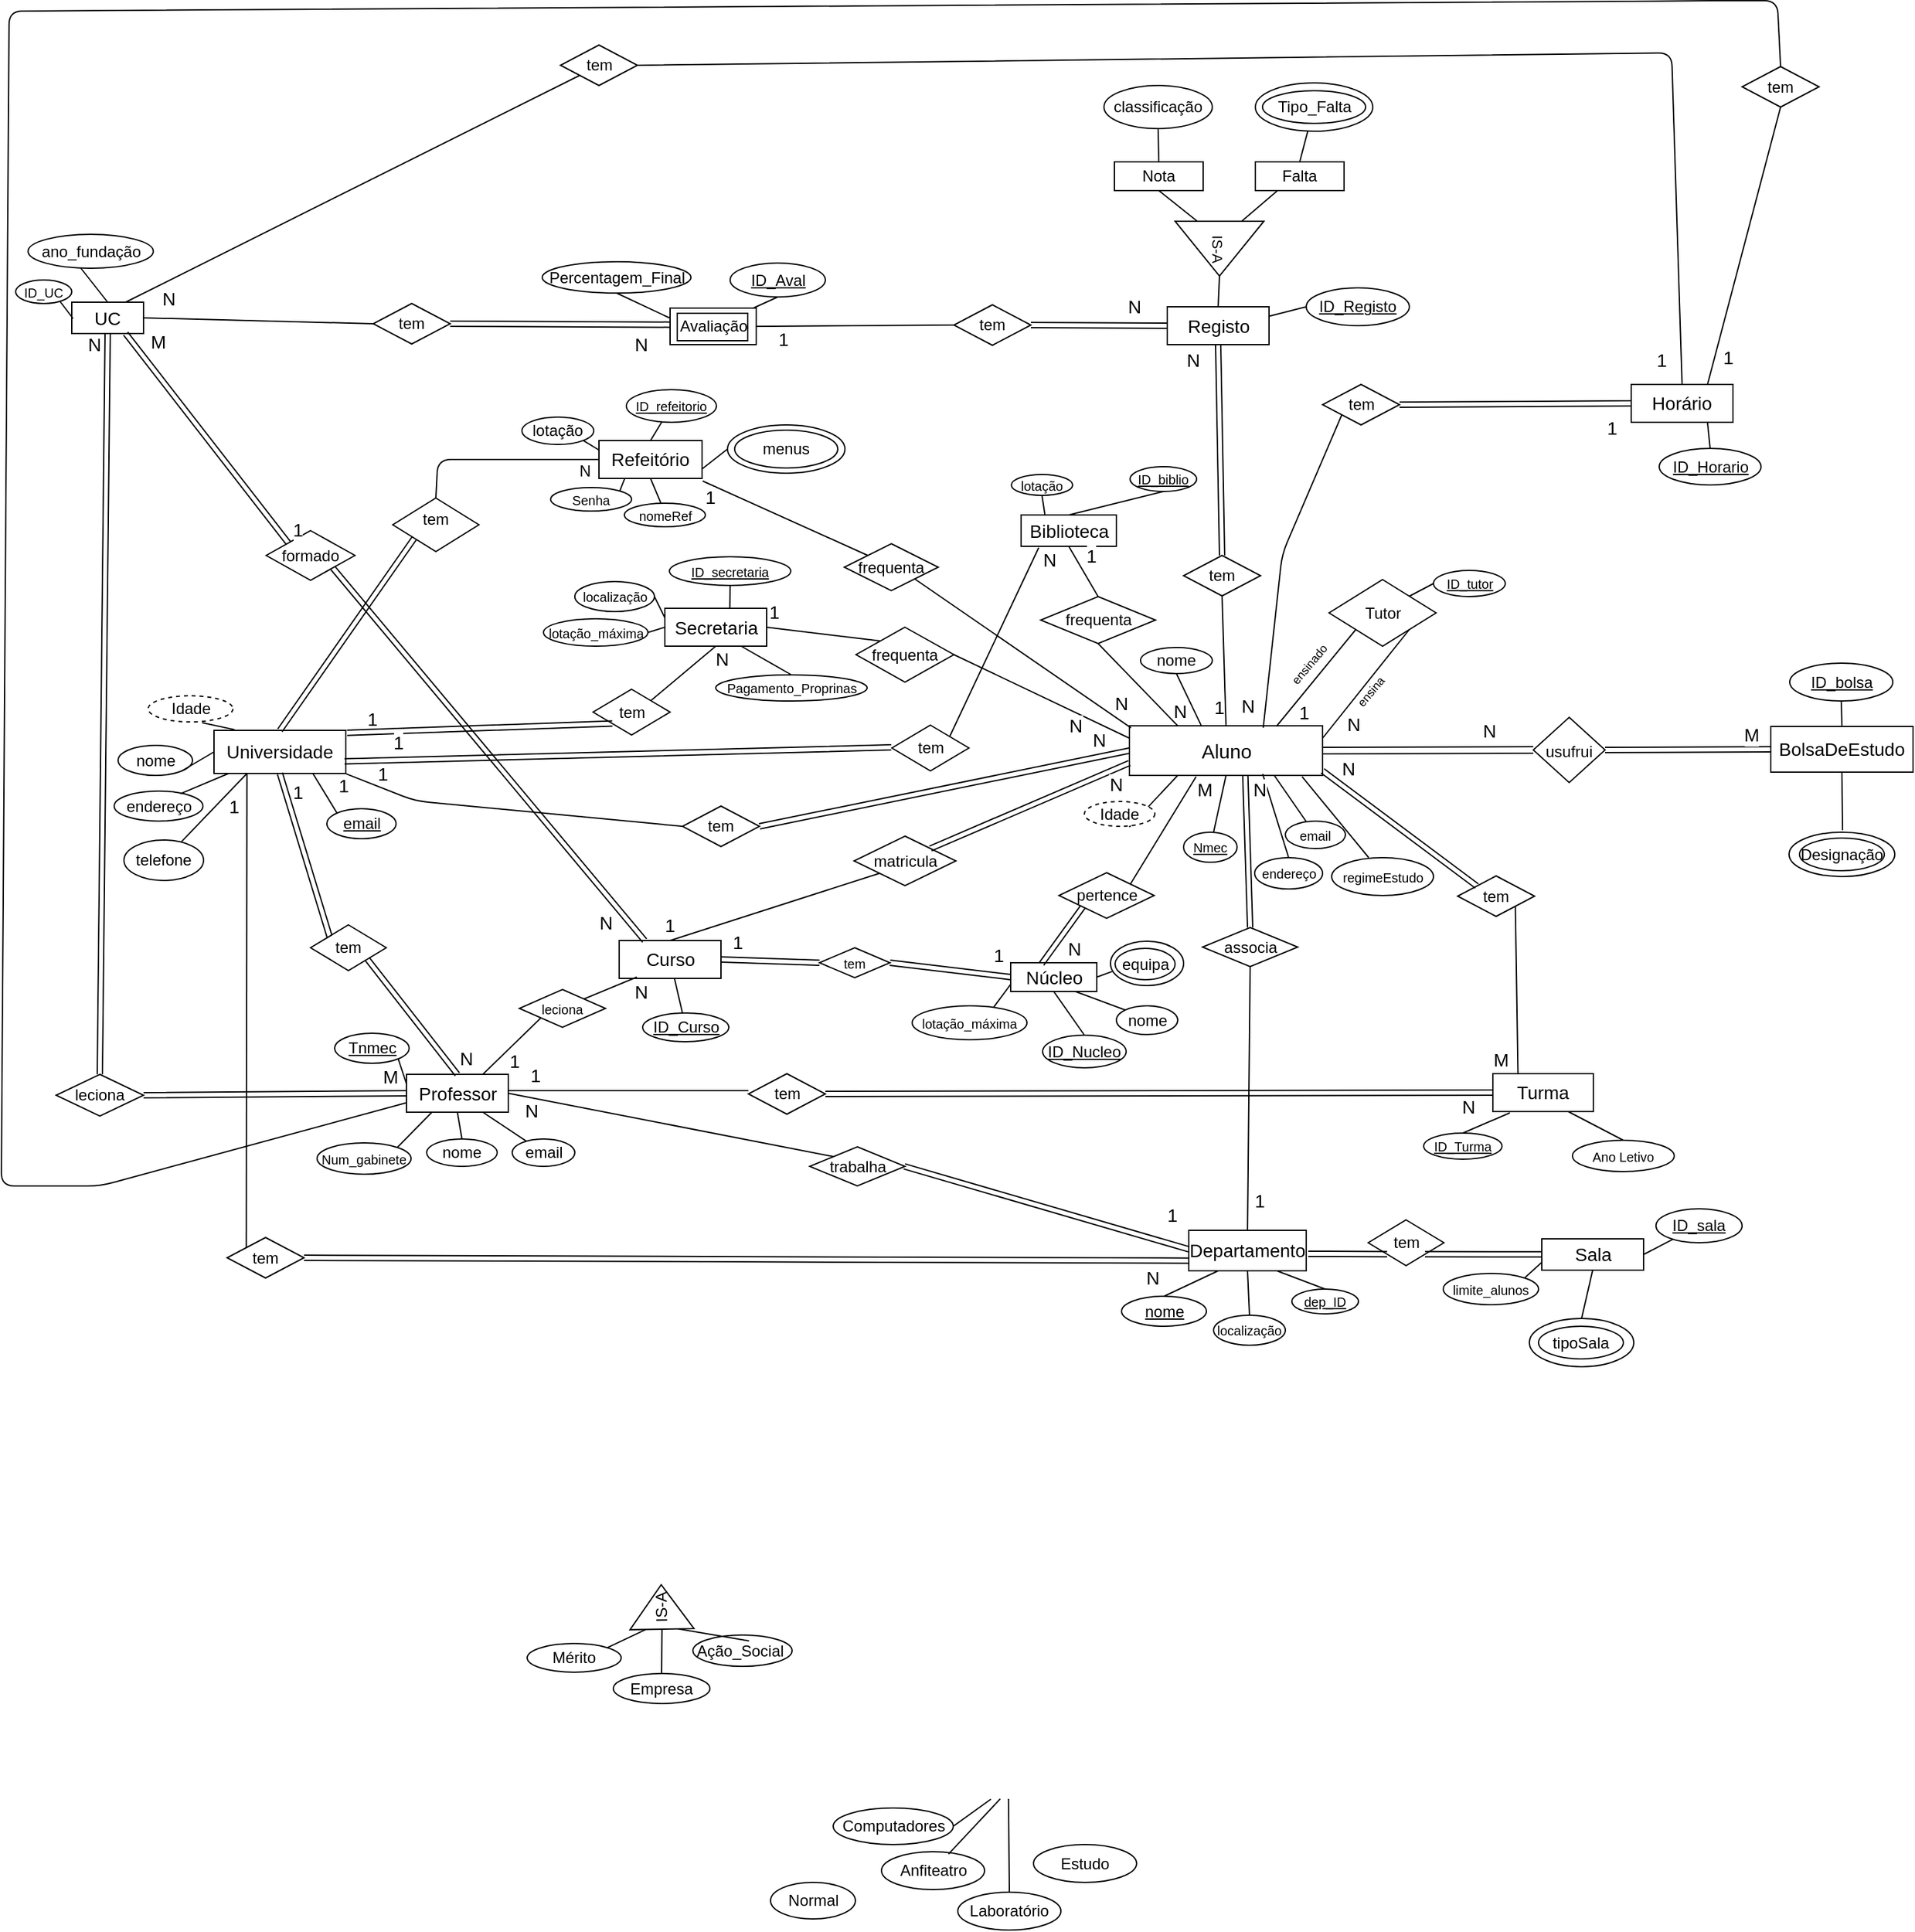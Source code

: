 <mxfile version="11.1.4" type="device"><diagram id="BLC7QkrOHtH4NznwXS-r" name="Page-1"><mxGraphModel dx="2062" dy="1185" grid="0" gridSize="10" guides="1" tooltips="1" connect="1" arrows="1" fold="1" page="1" pageScale="1" pageWidth="1654" pageHeight="2336" math="0" shadow="0"><root><mxCell id="0"/><mxCell id="1" parent="0"/><mxCell id="au9GoL7EGO8p0vZEF7gQ-1" style="edgeStyle=orthogonalEdgeStyle;rounded=0;orthogonalLoop=1;jettySize=auto;html=1;entryX=0.5;entryY=1;entryDx=0;entryDy=0;endSize=1;strokeColor=none;" edge="1" parent="1"><mxGeometry relative="1" as="geometry"><mxPoint x="332" y="790" as="sourcePoint"/><mxPoint x="332" y="742.5" as="targetPoint"/><Array as="points"><mxPoint x="332" y="766.5"/><mxPoint x="294" y="766.5"/><mxPoint x="294" y="742.5"/></Array></mxGeometry></mxCell><mxCell id="au9GoL7EGO8p0vZEF7gQ-2" value="&lt;font style=&quot;font-size: 14px&quot;&gt;Universidade&lt;/font&gt;" style="rounded=0;whiteSpace=wrap;html=1;" vertex="1" parent="1"><mxGeometry x="288" y="792.5" width="101" height="33" as="geometry"/></mxCell><mxCell id="au9GoL7EGO8p0vZEF7gQ-3" value="Idade" style="ellipse;whiteSpace=wrap;html=1;dashed=1;" vertex="1" parent="1"><mxGeometry x="237.5" y="766" width="65" height="20" as="geometry"/></mxCell><mxCell id="au9GoL7EGO8p0vZEF7gQ-4" value="nome" style="ellipse;whiteSpace=wrap;html=1;" vertex="1" parent="1"><mxGeometry x="214.5" y="804" width="57" height="23" as="geometry"/></mxCell><mxCell id="au9GoL7EGO8p0vZEF7gQ-5" value="telefone" style="ellipse;whiteSpace=wrap;html=1;" vertex="1" parent="1"><mxGeometry x="219" y="876.5" width="61" height="31" as="geometry"/></mxCell><mxCell id="au9GoL7EGO8p0vZEF7gQ-6" value="" style="endArrow=none;html=1;exitX=0.25;exitY=1;exitDx=0;exitDy=0;" edge="1" parent="1" source="au9GoL7EGO8p0vZEF7gQ-2" target="au9GoL7EGO8p0vZEF7gQ-5"><mxGeometry width="50" height="50" relative="1" as="geometry"><mxPoint x="330" y="802.5" as="sourcePoint"/><mxPoint x="330" y="776.5" as="targetPoint"/></mxGeometry></mxCell><mxCell id="au9GoL7EGO8p0vZEF7gQ-7" value="endereço" style="ellipse;whiteSpace=wrap;html=1;" vertex="1" parent="1"><mxGeometry x="211.5" y="839" width="68" height="23" as="geometry"/></mxCell><mxCell id="au9GoL7EGO8p0vZEF7gQ-8" value="" style="endArrow=none;html=1;entryX=0.637;entryY=1.029;entryDx=0;entryDy=0;entryPerimeter=0;exitX=0.156;exitY=-0.017;exitDx=0;exitDy=0;exitPerimeter=0;" edge="1" parent="1" source="au9GoL7EGO8p0vZEF7gQ-2" target="au9GoL7EGO8p0vZEF7gQ-3"><mxGeometry width="50" height="50" relative="1" as="geometry"><mxPoint x="295" y="797" as="sourcePoint"/><mxPoint x="258" y="736" as="targetPoint"/></mxGeometry></mxCell><mxCell id="au9GoL7EGO8p0vZEF7gQ-9" value="" style="endArrow=none;html=1;entryX=1;entryY=1;entryDx=0;entryDy=0;exitX=0;exitY=0.5;exitDx=0;exitDy=0;" edge="1" parent="1" source="au9GoL7EGO8p0vZEF7gQ-2" target="au9GoL7EGO8p0vZEF7gQ-4"><mxGeometry width="50" height="50" relative="1" as="geometry"><mxPoint x="287.5" y="829.5" as="sourcePoint"/><mxPoint x="270.5" y="796.5" as="targetPoint"/></mxGeometry></mxCell><mxCell id="au9GoL7EGO8p0vZEF7gQ-10" value="" style="endArrow=none;html=1;entryX=0.746;entryY=0.088;entryDx=0;entryDy=0;entryPerimeter=0;" edge="1" parent="1" source="au9GoL7EGO8p0vZEF7gQ-2" target="au9GoL7EGO8p0vZEF7gQ-7"><mxGeometry width="50" height="50" relative="1" as="geometry"><mxPoint x="317.5" y="876.5" as="sourcePoint"/><mxPoint x="281.113" y="847.686" as="targetPoint"/></mxGeometry></mxCell><mxCell id="au9GoL7EGO8p0vZEF7gQ-11" value="&lt;u&gt;email&lt;/u&gt;" style="ellipse;whiteSpace=wrap;html=1;" vertex="1" parent="1"><mxGeometry x="374.5" y="852.5" width="53" height="23" as="geometry"/></mxCell><mxCell id="au9GoL7EGO8p0vZEF7gQ-12" value="" style="endArrow=none;html=1;entryX=0;entryY=0;entryDx=0;entryDy=0;exitX=0.75;exitY=1;exitDx=0;exitDy=0;" edge="1" parent="1" source="au9GoL7EGO8p0vZEF7gQ-2" target="au9GoL7EGO8p0vZEF7gQ-11"><mxGeometry width="50" height="50" relative="1" as="geometry"><mxPoint x="365" y="839.5" as="sourcePoint"/><mxPoint x="372.259" y="843.862" as="targetPoint"/></mxGeometry></mxCell><mxCell id="au9GoL7EGO8p0vZEF7gQ-13" style="edgeStyle=orthogonalEdgeStyle;rounded=0;orthogonalLoop=1;jettySize=auto;html=1;endSize=1;strokeColor=none;" edge="1" parent="1" source="au9GoL7EGO8p0vZEF7gQ-209"><mxGeometry relative="1" as="geometry"><mxPoint x="860.31" y="789.707" as="sourcePoint"/><mxPoint x="871.5" y="758.5" as="targetPoint"/><Array as="points"/></mxGeometry></mxCell><mxCell id="au9GoL7EGO8p0vZEF7gQ-14" value="Aluno" style="rounded=0;whiteSpace=wrap;html=1;fontSize=15;" vertex="1" parent="1"><mxGeometry x="989.5" y="789" width="148" height="38" as="geometry"/></mxCell><mxCell id="au9GoL7EGO8p0vZEF7gQ-15" value="" style="endArrow=none;html=1;exitX=0.5;exitY=1;exitDx=0;exitDy=0;" edge="1" parent="1" source="au9GoL7EGO8p0vZEF7gQ-14" target="au9GoL7EGO8p0vZEF7gQ-216"><mxGeometry width="50" height="50" relative="1" as="geometry"><mxPoint x="969" y="811.5" as="sourcePoint"/><mxPoint x="909" y="744" as="targetPoint"/></mxGeometry></mxCell><mxCell id="au9GoL7EGO8p0vZEF7gQ-16" value="" style="endArrow=none;html=1;entryX=0.637;entryY=1.029;entryDx=0;entryDy=0;entryPerimeter=0;exitX=0.25;exitY=1;exitDx=0;exitDy=0;" edge="1" parent="1" source="au9GoL7EGO8p0vZEF7gQ-14" target="au9GoL7EGO8p0vZEF7gQ-209"><mxGeometry width="50" height="50" relative="1" as="geometry"><mxPoint x="868.5" y="814.5" as="sourcePoint"/><mxPoint x="837" y="739" as="targetPoint"/></mxGeometry></mxCell><mxCell id="au9GoL7EGO8p0vZEF7gQ-17" value="" style="endArrow=none;html=1;entryX=0.5;entryY=1;entryDx=0;entryDy=0;exitX=0.371;exitY=-0.012;exitDx=0;exitDy=0;exitPerimeter=0;" edge="1" parent="1" source="au9GoL7EGO8p0vZEF7gQ-14" target="au9GoL7EGO8p0vZEF7gQ-198"><mxGeometry width="50" height="50" relative="1" as="geometry"><mxPoint x="972" y="816.5" as="sourcePoint"/><mxPoint x="820.241" y="781.138" as="targetPoint"/></mxGeometry></mxCell><mxCell id="au9GoL7EGO8p0vZEF7gQ-18" value="" style="endArrow=none;html=1;exitX=0.75;exitY=1;exitDx=0;exitDy=0;" edge="1" parent="1" source="au9GoL7EGO8p0vZEF7gQ-14" target="au9GoL7EGO8p0vZEF7gQ-200"><mxGeometry width="50" height="50" relative="1" as="geometry"><mxPoint x="905" y="803.5" as="sourcePoint"/><mxPoint x="985.828" y="754.826" as="targetPoint"/></mxGeometry></mxCell><mxCell id="au9GoL7EGO8p0vZEF7gQ-19" value="" style="endArrow=none;html=1;entryX=0.5;entryY=0;entryDx=0;entryDy=0;exitX=0.69;exitY=0.971;exitDx=0;exitDy=0;exitPerimeter=0;" edge="1" parent="1" source="au9GoL7EGO8p0vZEF7gQ-14" target="au9GoL7EGO8p0vZEF7gQ-204"><mxGeometry width="50" height="50" relative="1" as="geometry"><mxPoint x="967.5" y="821.5" as="sourcePoint"/><mxPoint x="1040.202" y="770.85" as="targetPoint"/></mxGeometry></mxCell><mxCell id="au9GoL7EGO8p0vZEF7gQ-20" value="&lt;font style=&quot;font-size: 14px&quot;&gt;Curso&lt;/font&gt;" style="rounded=0;whiteSpace=wrap;html=1;" vertex="1" parent="1"><mxGeometry x="598.5" y="953.5" width="78" height="29" as="geometry"/></mxCell><mxCell id="au9GoL7EGO8p0vZEF7gQ-21" value="&lt;u&gt;ID_Curso&lt;/u&gt;" style="ellipse;whiteSpace=wrap;html=1;" vertex="1" parent="1"><mxGeometry x="616.5" y="1009" width="66" height="22" as="geometry"/></mxCell><mxCell id="au9GoL7EGO8p0vZEF7gQ-22" value="&lt;font style=&quot;font-size: 14px&quot;&gt;Horário&lt;/font&gt;" style="rounded=0;whiteSpace=wrap;html=1;" vertex="1" parent="1"><mxGeometry x="1374" y="527.5" width="78" height="29" as="geometry"/></mxCell><mxCell id="au9GoL7EGO8p0vZEF7gQ-23" value="&lt;u&gt;ID_Horario&lt;/u&gt;" style="ellipse;whiteSpace=wrap;html=1;" vertex="1" parent="1"><mxGeometry x="1395.5" y="576.5" width="78" height="28" as="geometry"/></mxCell><mxCell id="au9GoL7EGO8p0vZEF7gQ-24" value="" style="endArrow=none;html=1;entryX=0.5;entryY=0;entryDx=0;entryDy=0;exitX=0.75;exitY=1;exitDx=0;exitDy=0;" edge="1" parent="1" source="au9GoL7EGO8p0vZEF7gQ-22" target="au9GoL7EGO8p0vZEF7gQ-23"><mxGeometry width="50" height="50" relative="1" as="geometry"><mxPoint x="1408" y="563.5" as="sourcePoint"/><mxPoint x="1267.5" y="675.5" as="targetPoint"/></mxGeometry></mxCell><mxCell id="au9GoL7EGO8p0vZEF7gQ-25" value="&lt;font style=&quot;font-size: 14px&quot;&gt;Turma&lt;/font&gt;" style="rounded=0;whiteSpace=wrap;html=1;" vertex="1" parent="1"><mxGeometry x="1268" y="1055.5" width="77" height="29" as="geometry"/></mxCell><mxCell id="au9GoL7EGO8p0vZEF7gQ-26" value="&lt;u&gt;&lt;font style=&quot;font-size: 10px&quot;&gt;ID_Turma&lt;/font&gt;&lt;/u&gt;" style="ellipse;whiteSpace=wrap;html=1;" vertex="1" parent="1"><mxGeometry x="1215" y="1101" width="60" height="20" as="geometry"/></mxCell><mxCell id="au9GoL7EGO8p0vZEF7gQ-27" value="" style="endArrow=none;html=1;entryX=0.5;entryY=0;entryDx=0;entryDy=0;" edge="1" parent="1" target="au9GoL7EGO8p0vZEF7gQ-26"><mxGeometry width="50" height="50" relative="1" as="geometry"><mxPoint x="1281" y="1085.5" as="sourcePoint"/><mxPoint x="1331" y="1053" as="targetPoint"/></mxGeometry></mxCell><mxCell id="au9GoL7EGO8p0vZEF7gQ-28" value="&lt;font style=&quot;font-size: 10px&quot;&gt;Ano Letivo&lt;/font&gt;" style="ellipse;whiteSpace=wrap;html=1;" vertex="1" parent="1"><mxGeometry x="1329" y="1106.5" width="78" height="24" as="geometry"/></mxCell><mxCell id="au9GoL7EGO8p0vZEF7gQ-29" value="" style="endArrow=none;html=1;exitX=0.75;exitY=1;exitDx=0;exitDy=0;entryX=0.5;entryY=0;entryDx=0;entryDy=0;" edge="1" parent="1" source="au9GoL7EGO8p0vZEF7gQ-25" target="au9GoL7EGO8p0vZEF7gQ-28"><mxGeometry width="50" height="50" relative="1" as="geometry"><mxPoint x="1319.974" y="1091.135" as="sourcePoint"/><mxPoint x="1376.5" y="1167" as="targetPoint"/></mxGeometry></mxCell><mxCell id="au9GoL7EGO8p0vZEF7gQ-30" value="Professor" style="rounded=0;whiteSpace=wrap;html=1;fontSize=14;" vertex="1" parent="1"><mxGeometry x="435.5" y="1056" width="78" height="29" as="geometry"/></mxCell><mxCell id="au9GoL7EGO8p0vZEF7gQ-31" value="nome" style="ellipse;whiteSpace=wrap;html=1;" vertex="1" parent="1"><mxGeometry x="451" y="1105.5" width="54" height="21" as="geometry"/></mxCell><mxCell id="au9GoL7EGO8p0vZEF7gQ-32" value="&lt;font style=&quot;font-size: 10px&quot;&gt;Num_gabinete&lt;/font&gt;" style="ellipse;whiteSpace=wrap;html=1;" vertex="1" parent="1"><mxGeometry x="367" y="1108.5" width="72" height="24" as="geometry"/></mxCell><mxCell id="au9GoL7EGO8p0vZEF7gQ-33" value="email" style="ellipse;whiteSpace=wrap;html=1;" vertex="1" parent="1"><mxGeometry x="516.5" y="1105.5" width="48" height="21" as="geometry"/></mxCell><mxCell id="au9GoL7EGO8p0vZEF7gQ-34" value="" style="endArrow=none;html=1;exitX=0.5;exitY=0;exitDx=0;exitDy=0;entryX=0.5;entryY=1;entryDx=0;entryDy=0;" edge="1" parent="1" source="au9GoL7EGO8p0vZEF7gQ-31" target="au9GoL7EGO8p0vZEF7gQ-30"><mxGeometry width="50" height="50" relative="1" as="geometry"><mxPoint x="463.974" y="974.135" as="sourcePoint"/><mxPoint x="485.5" y="1063" as="targetPoint"/></mxGeometry></mxCell><mxCell id="au9GoL7EGO8p0vZEF7gQ-35" value="" style="endArrow=none;html=1;entryX=0.75;entryY=1;entryDx=0;entryDy=0;" edge="1" parent="1" source="au9GoL7EGO8p0vZEF7gQ-33" target="au9GoL7EGO8p0vZEF7gQ-30"><mxGeometry width="50" height="50" relative="1" as="geometry"><mxPoint x="552.5" y="1046" as="sourcePoint"/><mxPoint x="506.704" y="1080.493" as="targetPoint"/></mxGeometry></mxCell><mxCell id="au9GoL7EGO8p0vZEF7gQ-36" value="&lt;font style=&quot;font-size: 14px&quot;&gt;Departamento&lt;/font&gt;" style="rounded=0;whiteSpace=wrap;html=1;" vertex="1" parent="1"><mxGeometry x="1035" y="1175.5" width="90" height="31" as="geometry"/></mxCell><mxCell id="au9GoL7EGO8p0vZEF7gQ-37" value="&lt;u&gt;nome&lt;/u&gt;" style="ellipse;whiteSpace=wrap;html=1;" vertex="1" parent="1"><mxGeometry x="983.5" y="1226" width="65" height="23" as="geometry"/></mxCell><mxCell id="au9GoL7EGO8p0vZEF7gQ-38" value="" style="endArrow=none;html=1;exitX=0.25;exitY=1;exitDx=0;exitDy=0;entryX=0.5;entryY=0;entryDx=0;entryDy=0;" edge="1" parent="1" source="au9GoL7EGO8p0vZEF7gQ-36" target="au9GoL7EGO8p0vZEF7gQ-37"><mxGeometry width="50" height="50" relative="1" as="geometry"><mxPoint x="1600" y="1188" as="sourcePoint"/><mxPoint x="1049" y="1254.5" as="targetPoint"/></mxGeometry></mxCell><mxCell id="au9GoL7EGO8p0vZEF7gQ-39" value="&lt;u&gt;&lt;font style=&quot;font-size: 10px&quot;&gt;dep_ID&lt;/font&gt;&lt;/u&gt;" style="ellipse;whiteSpace=wrap;html=1;" vertex="1" parent="1"><mxGeometry x="1114" y="1220.5" width="51" height="19" as="geometry"/></mxCell><mxCell id="au9GoL7EGO8p0vZEF7gQ-40" value="" style="endArrow=none;html=1;entryX=0.5;entryY=0;entryDx=0;entryDy=0;exitX=0.75;exitY=1;exitDx=0;exitDy=0;" edge="1" parent="1" source="au9GoL7EGO8p0vZEF7gQ-36" target="au9GoL7EGO8p0vZEF7gQ-39"><mxGeometry width="50" height="50" relative="1" as="geometry"><mxPoint x="1102.5" y="1218.5" as="sourcePoint"/><mxPoint x="1118.012" y="1208.504" as="targetPoint"/></mxGeometry></mxCell><mxCell id="au9GoL7EGO8p0vZEF7gQ-41" value="Sala" style="rounded=0;whiteSpace=wrap;html=1;fontSize=14;" vertex="1" parent="1"><mxGeometry x="1305.5" y="1182" width="78" height="24" as="geometry"/></mxCell><mxCell id="au9GoL7EGO8p0vZEF7gQ-42" value="&lt;font style=&quot;font-size: 10px&quot;&gt;limite_alunos&lt;/font&gt;" style="ellipse;whiteSpace=wrap;html=1;" vertex="1" parent="1"><mxGeometry x="1230" y="1208.5" width="73" height="24" as="geometry"/></mxCell><mxCell id="au9GoL7EGO8p0vZEF7gQ-43" value="" style="endArrow=none;html=1;exitX=0;exitY=0.75;exitDx=0;exitDy=0;entryX=1;entryY=0;entryDx=0;entryDy=0;" edge="1" parent="1" source="au9GoL7EGO8p0vZEF7gQ-41" target="au9GoL7EGO8p0vZEF7gQ-42"><mxGeometry width="50" height="50" relative="1" as="geometry"><mxPoint x="1267" y="1385.25" as="sourcePoint"/><mxPoint x="1245.741" y="1250.862" as="targetPoint"/></mxGeometry></mxCell><mxCell id="au9GoL7EGO8p0vZEF7gQ-44" value="&lt;u&gt;ID_sala&lt;/u&gt;" style="ellipse;whiteSpace=wrap;html=1;" vertex="1" parent="1"><mxGeometry x="1393" y="1159" width="66" height="26" as="geometry"/></mxCell><mxCell id="au9GoL7EGO8p0vZEF7gQ-45" value="" style="endArrow=none;html=1;exitX=1;exitY=0.5;exitDx=0;exitDy=0;" edge="1" parent="1" source="au9GoL7EGO8p0vZEF7gQ-41" target="au9GoL7EGO8p0vZEF7gQ-44"><mxGeometry width="50" height="50" relative="1" as="geometry"><mxPoint x="1345" y="1260" as="sourcePoint"/><mxPoint x="1397.5" y="1239.5" as="targetPoint"/></mxGeometry></mxCell><mxCell id="au9GoL7EGO8p0vZEF7gQ-46" value="Anfiteatro" style="ellipse;whiteSpace=wrap;html=1;" vertex="1" parent="1"><mxGeometry x="799.5" y="1651.5" width="79" height="29" as="geometry"/></mxCell><mxCell id="au9GoL7EGO8p0vZEF7gQ-47" value="Laboratório" style="ellipse;whiteSpace=wrap;html=1;" vertex="1" parent="1"><mxGeometry x="858" y="1682.5" width="79" height="29" as="geometry"/></mxCell><mxCell id="au9GoL7EGO8p0vZEF7gQ-48" value="Estudo" style="ellipse;whiteSpace=wrap;html=1;" vertex="1" parent="1"><mxGeometry x="916" y="1646" width="79" height="29" as="geometry"/></mxCell><mxCell id="au9GoL7EGO8p0vZEF7gQ-49" value="Normal" style="ellipse;whiteSpace=wrap;html=1;" vertex="1" parent="1"><mxGeometry x="714.5" y="1675" width="65" height="28" as="geometry"/></mxCell><mxCell id="au9GoL7EGO8p0vZEF7gQ-50" value="Computadores" style="ellipse;whiteSpace=wrap;html=1;" vertex="1" parent="1"><mxGeometry x="762.5" y="1618" width="92" height="28" as="geometry"/></mxCell><mxCell id="au9GoL7EGO8p0vZEF7gQ-51" value="" style="endArrow=none;html=1;entryX=1;entryY=0.5;entryDx=0;entryDy=0;exitX=0;exitY=0.25;exitDx=0;exitDy=0;" edge="1" parent="1" target="au9GoL7EGO8p0vZEF7gQ-50"><mxGeometry width="50" height="50" relative="1" as="geometry"><mxPoint x="883.351" y="1611.233" as="sourcePoint"/><mxPoint x="810.5" y="1557.5" as="targetPoint"/></mxGeometry></mxCell><mxCell id="au9GoL7EGO8p0vZEF7gQ-52" value="" style="endArrow=none;html=1;entryX=0.65;entryY=0.063;entryDx=0;entryDy=0;entryPerimeter=0;" edge="1" parent="1" target="au9GoL7EGO8p0vZEF7gQ-46"><mxGeometry width="50" height="50" relative="1" as="geometry"><mxPoint x="890.5" y="1611" as="sourcePoint"/><mxPoint x="838.5" y="1555.5" as="targetPoint"/></mxGeometry></mxCell><mxCell id="au9GoL7EGO8p0vZEF7gQ-53" value="" style="endArrow=none;html=1;entryX=0.5;entryY=0;entryDx=0;entryDy=0;exitX=0;exitY=0.5;exitDx=0;exitDy=0;" edge="1" parent="1" target="au9GoL7EGO8p0vZEF7gQ-47"><mxGeometry width="50" height="50" relative="1" as="geometry"><mxPoint x="896.849" y="1610.997" as="sourcePoint"/><mxPoint x="879.5" y="1578.5" as="targetPoint"/></mxGeometry></mxCell><mxCell id="au9GoL7EGO8p0vZEF7gQ-54" value="&lt;font style=&quot;font-size: 14px&quot;&gt;Registo&lt;/font&gt;" style="rounded=0;whiteSpace=wrap;html=1;" vertex="1" parent="1"><mxGeometry x="1018.5" y="468" width="78" height="29" as="geometry"/></mxCell><mxCell id="au9GoL7EGO8p0vZEF7gQ-55" value="&lt;u&gt;ID_Registo&lt;/u&gt;" style="ellipse;whiteSpace=wrap;html=1;" vertex="1" parent="1"><mxGeometry x="1125" y="453.5" width="79" height="29" as="geometry"/></mxCell><mxCell id="au9GoL7EGO8p0vZEF7gQ-56" value="" style="endArrow=none;html=1;exitX=1;exitY=0.25;exitDx=0;exitDy=0;entryX=0;entryY=0.5;entryDx=0;entryDy=0;" edge="1" parent="1" source="au9GoL7EGO8p0vZEF7gQ-54" target="au9GoL7EGO8p0vZEF7gQ-55"><mxGeometry width="50" height="50" relative="1" as="geometry"><mxPoint x="1100" y="492" as="sourcePoint"/><mxPoint x="1144" y="481.5" as="targetPoint"/></mxGeometry></mxCell><mxCell id="au9GoL7EGO8p0vZEF7gQ-57" value="" style="endArrow=none;html=1;entryX=0.5;entryY=0;entryDx=0;entryDy=0;exitX=1;exitY=0.5;exitDx=0;exitDy=0;" edge="1" parent="1" source="au9GoL7EGO8p0vZEF7gQ-155" target="au9GoL7EGO8p0vZEF7gQ-54"><mxGeometry width="50" height="50" relative="1" as="geometry"><mxPoint x="1061" y="430.5" as="sourcePoint"/><mxPoint x="979" y="548.5" as="targetPoint"/></mxGeometry></mxCell><mxCell id="au9GoL7EGO8p0vZEF7gQ-58" value="Falta" style="rounded=0;whiteSpace=wrap;html=1;" vertex="1" parent="1"><mxGeometry x="1086" y="357" width="68" height="22" as="geometry"/></mxCell><mxCell id="au9GoL7EGO8p0vZEF7gQ-59" value="Nota" style="rounded=0;whiteSpace=wrap;html=1;" vertex="1" parent="1"><mxGeometry x="978" y="357" width="68" height="22" as="geometry"/></mxCell><mxCell id="au9GoL7EGO8p0vZEF7gQ-60" value="" style="endArrow=none;html=1;exitX=0.5;exitY=1;exitDx=0;exitDy=0;entryX=0;entryY=0.75;entryDx=0;entryDy=0;" edge="1" parent="1" source="au9GoL7EGO8p0vZEF7gQ-59" target="au9GoL7EGO8p0vZEF7gQ-155"><mxGeometry width="50" height="50" relative="1" as="geometry"><mxPoint x="1054" y="364.5" as="sourcePoint"/><mxPoint x="1045" y="385.5" as="targetPoint"/></mxGeometry></mxCell><mxCell id="au9GoL7EGO8p0vZEF7gQ-61" value="Tipo_Falta" style="ellipse;whiteSpace=wrap;html=1;strokeColor=#000000;perimeterSpacing=10;" vertex="1" parent="1"><mxGeometry x="1091.5" y="302.5" width="79" height="25" as="geometry"/></mxCell><mxCell id="au9GoL7EGO8p0vZEF7gQ-62" value="" style="ellipse;whiteSpace=wrap;html=1;strokeColor=#000000;fillColor=none;gradientColor=#ffffff;" vertex="1" parent="1"><mxGeometry x="1086" y="296.5" width="90" height="37" as="geometry"/></mxCell><mxCell id="au9GoL7EGO8p0vZEF7gQ-63" value="" style="endArrow=none;html=1;entryX=0.5;entryY=0;entryDx=0;entryDy=0;" edge="1" parent="1" source="au9GoL7EGO8p0vZEF7gQ-62" target="au9GoL7EGO8p0vZEF7gQ-58"><mxGeometry width="50" height="50" relative="1" as="geometry"><mxPoint x="1131" y="333.5" as="sourcePoint"/><mxPoint x="1198.5" y="305" as="targetPoint"/></mxGeometry></mxCell><mxCell id="au9GoL7EGO8p0vZEF7gQ-64" value="classificação" style="ellipse;whiteSpace=wrap;html=1;strokeColor=#000000;fillColor=none;gradientColor=#ffffff;" vertex="1" parent="1"><mxGeometry x="970" y="298.5" width="83" height="33" as="geometry"/></mxCell><mxCell id="au9GoL7EGO8p0vZEF7gQ-65" value="" style="endArrow=none;html=1;entryX=0.5;entryY=0;entryDx=0;entryDy=0;exitX=0.5;exitY=1;exitDx=0;exitDy=0;" edge="1" parent="1" source="au9GoL7EGO8p0vZEF7gQ-64" target="au9GoL7EGO8p0vZEF7gQ-59"><mxGeometry width="50" height="50" relative="1" as="geometry"><mxPoint x="922" y="567" as="sourcePoint"/><mxPoint x="878" y="546" as="targetPoint"/></mxGeometry></mxCell><mxCell id="au9GoL7EGO8p0vZEF7gQ-66" value="&lt;u&gt;&lt;font style=&quot;font-size: 10px&quot;&gt;ID_tutor&lt;/font&gt;&lt;/u&gt;" style="ellipse;whiteSpace=wrap;html=1;" vertex="1" parent="1"><mxGeometry x="1222.5" y="670" width="55" height="20" as="geometry"/></mxCell><mxCell id="au9GoL7EGO8p0vZEF7gQ-67" value="" style="endArrow=none;html=1;entryX=0;entryY=0.5;entryDx=0;entryDy=0;exitX=1;exitY=0;exitDx=0;exitDy=0;" edge="1" parent="1" source="au9GoL7EGO8p0vZEF7gQ-235" target="au9GoL7EGO8p0vZEF7gQ-66"><mxGeometry width="50" height="50" relative="1" as="geometry"><mxPoint x="1280.0" y="662.497" as="sourcePoint"/><mxPoint x="1012.704" y="750.99" as="targetPoint"/></mxGeometry></mxCell><mxCell id="au9GoL7EGO8p0vZEF7gQ-68" value="&lt;font style=&quot;font-size: 14px&quot;&gt;Núcleo&lt;/font&gt;" style="rounded=0;whiteSpace=wrap;html=1;" vertex="1" parent="1"><mxGeometry x="898.5" y="970.5" width="66" height="22" as="geometry"/></mxCell><mxCell id="au9GoL7EGO8p0vZEF7gQ-69" value="nome" style="ellipse;whiteSpace=wrap;html=1;" vertex="1" parent="1"><mxGeometry x="979.5" y="1003.5" width="47" height="22" as="geometry"/></mxCell><mxCell id="au9GoL7EGO8p0vZEF7gQ-70" value="" style="endArrow=none;html=1;entryX=0;entryY=0;entryDx=0;entryDy=0;exitX=0.75;exitY=1;exitDx=0;exitDy=0;" edge="1" parent="1" source="au9GoL7EGO8p0vZEF7gQ-68" target="au9GoL7EGO8p0vZEF7gQ-69"><mxGeometry width="50" height="50" relative="1" as="geometry"><mxPoint x="947.5" y="988.5" as="sourcePoint"/><mxPoint x="1036.204" y="837.993" as="targetPoint"/></mxGeometry></mxCell><mxCell id="au9GoL7EGO8p0vZEF7gQ-71" value="equipa" style="ellipse;whiteSpace=wrap;html=1;" vertex="1" parent="1"><mxGeometry x="978.5" y="959.5" width="46" height="24" as="geometry"/></mxCell><mxCell id="au9GoL7EGO8p0vZEF7gQ-72" value="" style="endArrow=none;html=1;exitX=1;exitY=0.5;exitDx=0;exitDy=0;entryX=0.05;entryY=0.689;entryDx=0;entryDy=0;entryPerimeter=0;" edge="1" parent="1" source="au9GoL7EGO8p0vZEF7gQ-68"><mxGeometry width="50" height="50" relative="1" as="geometry"><mxPoint x="935" y="973.5" as="sourcePoint"/><mxPoint x="976.3" y="977.17" as="targetPoint"/></mxGeometry></mxCell><mxCell id="au9GoL7EGO8p0vZEF7gQ-73" value="" style="endArrow=none;html=1;entryX=0.5;entryY=1;entryDx=0;entryDy=0;exitX=0;exitY=0.75;exitDx=0;exitDy=0;" edge="1" parent="1" source="au9GoL7EGO8p0vZEF7gQ-68" target="au9GoL7EGO8p0vZEF7gQ-208"><mxGeometry width="50" height="50" relative="1" as="geometry"><mxPoint x="935" y="973.5" as="sourcePoint"/><mxPoint x="998.759" y="932.638" as="targetPoint"/></mxGeometry></mxCell><mxCell id="au9GoL7EGO8p0vZEF7gQ-74" value="&lt;font style=&quot;font-size: 14px&quot;&gt;Secretaria&lt;/font&gt;" style="rounded=0;whiteSpace=wrap;html=1;" vertex="1" parent="1"><mxGeometry x="633.5" y="699" width="78" height="29" as="geometry"/></mxCell><mxCell id="au9GoL7EGO8p0vZEF7gQ-75" value="&lt;font style=&quot;font-size: 10px&quot;&gt;localização&lt;/font&gt;" style="ellipse;whiteSpace=wrap;html=1;" vertex="1" parent="1"><mxGeometry x="564.5" y="678.5" width="61" height="23" as="geometry"/></mxCell><mxCell id="au9GoL7EGO8p0vZEF7gQ-76" value="" style="endArrow=none;html=1;entryX=1;entryY=0.5;entryDx=0;entryDy=0;exitX=0;exitY=0.25;exitDx=0;exitDy=0;" edge="1" parent="1" source="au9GoL7EGO8p0vZEF7gQ-74" target="au9GoL7EGO8p0vZEF7gQ-75"><mxGeometry width="50" height="50" relative="1" as="geometry"><mxPoint x="697" y="678.5" as="sourcePoint"/><mxPoint x="604.241" y="699.638" as="targetPoint"/></mxGeometry></mxCell><mxCell id="au9GoL7EGO8p0vZEF7gQ-77" value="&lt;font style=&quot;font-size: 10px&quot;&gt;Pagamento_Proprinas&lt;/font&gt;" style="ellipse;whiteSpace=wrap;html=1;" vertex="1" parent="1"><mxGeometry x="672.5" y="750" width="116" height="20" as="geometry"/></mxCell><mxCell id="au9GoL7EGO8p0vZEF7gQ-78" value="" style="endArrow=none;html=1;exitX=0.75;exitY=1;exitDx=0;exitDy=0;entryX=0.5;entryY=0;entryDx=0;entryDy=0;" edge="1" parent="1" source="au9GoL7EGO8p0vZEF7gQ-74" target="au9GoL7EGO8p0vZEF7gQ-77"><mxGeometry width="50" height="50" relative="1" as="geometry"><mxPoint x="682.5" y="709" as="sourcePoint"/><mxPoint x="743" y="702.371" as="targetPoint"/></mxGeometry></mxCell><mxCell id="au9GoL7EGO8p0vZEF7gQ-79" value="&lt;font style=&quot;font-size: 10px&quot;&gt;lotação_máxima&lt;/font&gt;" style="ellipse;whiteSpace=wrap;html=1;" vertex="1" parent="1"><mxGeometry x="540.5" y="707" width="80" height="21" as="geometry"/></mxCell><mxCell id="au9GoL7EGO8p0vZEF7gQ-80" value="" style="endArrow=none;html=1;entryX=1;entryY=0.5;entryDx=0;entryDy=0;exitX=0;exitY=0.5;exitDx=0;exitDy=0;" edge="1" parent="1" source="au9GoL7EGO8p0vZEF7gQ-74" target="au9GoL7EGO8p0vZEF7gQ-79"><mxGeometry width="50" height="50" relative="1" as="geometry"><mxPoint x="661.5" y="726" as="sourcePoint"/><mxPoint x="661.5" y="765" as="targetPoint"/></mxGeometry></mxCell><mxCell id="au9GoL7EGO8p0vZEF7gQ-81" value="&lt;u&gt;&lt;font style=&quot;font-size: 10px&quot;&gt;ID_secretaria&lt;/font&gt;&lt;/u&gt;" style="ellipse;whiteSpace=wrap;html=1;" vertex="1" parent="1"><mxGeometry x="637" y="659.5" width="93" height="22" as="geometry"/></mxCell><mxCell id="au9GoL7EGO8p0vZEF7gQ-82" value="" style="endArrow=none;html=1;entryX=0.5;entryY=1;entryDx=0;entryDy=0;exitX=0.638;exitY=0.017;exitDx=0;exitDy=0;exitPerimeter=0;" edge="1" parent="1" source="au9GoL7EGO8p0vZEF7gQ-74" target="au9GoL7EGO8p0vZEF7gQ-81"><mxGeometry width="50" height="50" relative="1" as="geometry"><mxPoint x="682.5" y="709" as="sourcePoint"/><mxPoint x="580" y="742" as="targetPoint"/></mxGeometry></mxCell><mxCell id="au9GoL7EGO8p0vZEF7gQ-83" value="&lt;font style=&quot;font-size: 14px&quot;&gt;Refeitório&lt;/font&gt;" style="rounded=0;whiteSpace=wrap;html=1;" vertex="1" parent="1"><mxGeometry x="583" y="570.5" width="79" height="29" as="geometry"/></mxCell><mxCell id="au9GoL7EGO8p0vZEF7gQ-84" value="&lt;u&gt;&lt;font style=&quot;font-size: 10px&quot;&gt;ID_refeitorio&lt;/font&gt;&lt;/u&gt;" style="ellipse;whiteSpace=wrap;html=1;" vertex="1" parent="1"><mxGeometry x="604" y="531.5" width="69" height="25" as="geometry"/></mxCell><mxCell id="au9GoL7EGO8p0vZEF7gQ-85" value="" style="endArrow=none;html=1;exitX=0.5;exitY=0;exitDx=0;exitDy=0;" edge="1" parent="1" source="au9GoL7EGO8p0vZEF7gQ-83" target="au9GoL7EGO8p0vZEF7gQ-84"><mxGeometry width="50" height="50" relative="1" as="geometry"><mxPoint x="647.5" y="550" as="sourcePoint"/><mxPoint x="734.204" y="444.993" as="targetPoint"/></mxGeometry></mxCell><mxCell id="au9GoL7EGO8p0vZEF7gQ-86" value="menus" style="ellipse;whiteSpace=wrap;html=1;" vertex="1" parent="1"><mxGeometry x="687" y="562.5" width="79" height="29" as="geometry"/></mxCell><mxCell id="au9GoL7EGO8p0vZEF7gQ-87" value="lotação" style="ellipse;whiteSpace=wrap;html=1;" vertex="1" parent="1"><mxGeometry x="524" y="552.5" width="55" height="21" as="geometry"/></mxCell><mxCell id="au9GoL7EGO8p0vZEF7gQ-88" value="" style="ellipse;whiteSpace=wrap;html=1;strokeColor=#000000;fillColor=none;gradientColor=#ffffff;" vertex="1" parent="1"><mxGeometry x="681.5" y="558.5" width="90" height="37" as="geometry"/></mxCell><mxCell id="au9GoL7EGO8p0vZEF7gQ-89" value="&lt;font style=&quot;font-size: 10px&quot;&gt;Senha&lt;/font&gt;" style="ellipse;whiteSpace=wrap;html=1;" vertex="1" parent="1"><mxGeometry x="546" y="606.5" width="62" height="18" as="geometry"/></mxCell><mxCell id="au9GoL7EGO8p0vZEF7gQ-90" value="&lt;u&gt;ID_Nucleo&lt;/u&gt;" style="ellipse;whiteSpace=wrap;html=1;" vertex="1" parent="1"><mxGeometry x="923" y="1026" width="64" height="25" as="geometry"/></mxCell><mxCell id="au9GoL7EGO8p0vZEF7gQ-91" value="" style="endArrow=none;html=1;exitX=0.5;exitY=1;exitDx=0;exitDy=0;entryX=0.5;entryY=0;entryDx=0;entryDy=0;" edge="1" parent="1" source="au9GoL7EGO8p0vZEF7gQ-68" target="au9GoL7EGO8p0vZEF7gQ-90"><mxGeometry width="50" height="50" relative="1" as="geometry"><mxPoint x="974" y="988" as="sourcePoint"/><mxPoint x="1005.5" y="976.871" as="targetPoint"/></mxGeometry></mxCell><mxCell id="au9GoL7EGO8p0vZEF7gQ-92" value="" style="endArrow=none;html=1;entryX=1;entryY=1;entryDx=0;entryDy=0;exitX=0;exitY=0.25;exitDx=0;exitDy=0;" edge="1" parent="1" source="au9GoL7EGO8p0vZEF7gQ-83" target="au9GoL7EGO8p0vZEF7gQ-87"><mxGeometry width="50" height="50" relative="1" as="geometry"><mxPoint x="633" y="580.5" as="sourcePoint"/><mxPoint x="696.759" y="539.638" as="targetPoint"/></mxGeometry></mxCell><mxCell id="au9GoL7EGO8p0vZEF7gQ-93" value="" style="endArrow=none;html=1;entryX=1;entryY=0;entryDx=0;entryDy=0;exitX=0.25;exitY=1;exitDx=0;exitDy=0;" edge="1" parent="1" source="au9GoL7EGO8p0vZEF7gQ-83" target="au9GoL7EGO8p0vZEF7gQ-89"><mxGeometry width="50" height="50" relative="1" as="geometry"><mxPoint x="605" y="606.5" as="sourcePoint"/><mxPoint x="546.741" y="539.638" as="targetPoint"/></mxGeometry></mxCell><mxCell id="au9GoL7EGO8p0vZEF7gQ-94" value="" style="endArrow=none;html=1;entryX=0;entryY=0.5;entryDx=0;entryDy=0;exitX=1;exitY=0.75;exitDx=0;exitDy=0;" edge="1" parent="1" source="au9GoL7EGO8p0vZEF7gQ-83" target="au9GoL7EGO8p0vZEF7gQ-88"><mxGeometry width="50" height="50" relative="1" as="geometry"><mxPoint x="593" y="587.75" as="sourcePoint"/><mxPoint x="546.741" y="539.638" as="targetPoint"/></mxGeometry></mxCell><mxCell id="au9GoL7EGO8p0vZEF7gQ-95" value="&lt;font style=&quot;font-size: 14px&quot;&gt;Biblioteca&lt;/font&gt;" style="rounded=0;whiteSpace=wrap;html=1;" vertex="1" parent="1"><mxGeometry x="906.5" y="627.5" width="73" height="24" as="geometry"/></mxCell><mxCell id="au9GoL7EGO8p0vZEF7gQ-96" value="&lt;u&gt;&lt;font style=&quot;font-size: 10px&quot;&gt;ID_biblio&lt;/font&gt;&lt;/u&gt;" style="ellipse;whiteSpace=wrap;html=1;" vertex="1" parent="1"><mxGeometry x="990" y="590.5" width="51" height="19" as="geometry"/></mxCell><mxCell id="au9GoL7EGO8p0vZEF7gQ-97" value="" style="endArrow=none;html=1;entryX=0.5;entryY=1;entryDx=0;entryDy=0;exitX=0.5;exitY=0;exitDx=0;exitDy=0;" edge="1" parent="1" source="au9GoL7EGO8p0vZEF7gQ-95" target="au9GoL7EGO8p0vZEF7gQ-96"><mxGeometry width="50" height="50" relative="1" as="geometry"><mxPoint x="858" y="574" as="sourcePoint"/><mxPoint x="944.704" y="468.993" as="targetPoint"/></mxGeometry></mxCell><mxCell id="au9GoL7EGO8p0vZEF7gQ-98" value="&lt;font style=&quot;font-size: 10px&quot;&gt;lotação&lt;/font&gt;" style="ellipse;whiteSpace=wrap;html=1;" vertex="1" parent="1"><mxGeometry x="899" y="596.5" width="47" height="16" as="geometry"/></mxCell><mxCell id="au9GoL7EGO8p0vZEF7gQ-99" value="" style="endArrow=none;html=1;entryX=0.5;entryY=1;entryDx=0;entryDy=0;exitX=0.25;exitY=0;exitDx=0;exitDy=0;" edge="1" parent="1" source="au9GoL7EGO8p0vZEF7gQ-95" target="au9GoL7EGO8p0vZEF7gQ-98"><mxGeometry width="50" height="50" relative="1" as="geometry"><mxPoint x="843.5" y="604.5" as="sourcePoint"/><mxPoint x="907.259" y="563.638" as="targetPoint"/></mxGeometry></mxCell><mxCell id="au9GoL7EGO8p0vZEF7gQ-100" value="&lt;u&gt;Tnmec&lt;/u&gt;" style="ellipse;whiteSpace=wrap;html=1;" vertex="1" parent="1"><mxGeometry x="380.5" y="1024.5" width="57" height="23" as="geometry"/></mxCell><mxCell id="au9GoL7EGO8p0vZEF7gQ-101" value="" style="endArrow=none;html=1;entryX=0;entryY=0.25;entryDx=0;entryDy=0;exitX=1;exitY=1;exitDx=0;exitDy=0;" edge="1" parent="1" source="au9GoL7EGO8p0vZEF7gQ-100" target="au9GoL7EGO8p0vZEF7gQ-30"><mxGeometry width="50" height="50" relative="1" as="geometry"><mxPoint x="414.5" y="1063.5" as="sourcePoint"/><mxPoint x="493.704" y="1058.993" as="targetPoint"/></mxGeometry></mxCell><mxCell id="au9GoL7EGO8p0vZEF7gQ-102" value="&lt;font style=&quot;font-size: 14px&quot;&gt;BolsaDeEstudo&lt;/font&gt;" style="rounded=0;whiteSpace=wrap;html=1;" vertex="1" parent="1"><mxGeometry x="1481" y="789.5" width="109" height="35" as="geometry"/></mxCell><mxCell id="au9GoL7EGO8p0vZEF7gQ-103" value="&lt;u&gt;ID_bolsa&lt;/u&gt;" style="ellipse;whiteSpace=wrap;html=1;" vertex="1" parent="1"><mxGeometry x="1495.5" y="741" width="79" height="29" as="geometry"/></mxCell><mxCell id="au9GoL7EGO8p0vZEF7gQ-104" value="" style="endArrow=none;html=1;entryX=0.5;entryY=1;entryDx=0;entryDy=0;exitX=0.5;exitY=0;exitDx=0;exitDy=0;" edge="1" parent="1" source="au9GoL7EGO8p0vZEF7gQ-102" target="au9GoL7EGO8p0vZEF7gQ-103"><mxGeometry width="50" height="50" relative="1" as="geometry"><mxPoint x="1537" y="799.5" as="sourcePoint"/><mxPoint x="1557.204" y="825.993" as="targetPoint"/></mxGeometry></mxCell><mxCell id="au9GoL7EGO8p0vZEF7gQ-106" value="Mérito" style="ellipse;whiteSpace=wrap;html=1;" vertex="1" parent="1"><mxGeometry x="528" y="1492" width="72" height="22" as="geometry"/></mxCell><mxCell id="au9GoL7EGO8p0vZEF7gQ-107" value="" style="endArrow=none;html=1;exitX=1;exitY=0;exitDx=0;exitDy=0;entryX=0;entryY=0.25;entryDx=0;entryDy=0;" edge="1" parent="1" source="au9GoL7EGO8p0vZEF7gQ-106" target="au9GoL7EGO8p0vZEF7gQ-278"><mxGeometry width="50" height="50" relative="1" as="geometry"><mxPoint x="569.741" y="1416.362" as="sourcePoint"/><mxPoint x="644.704" y="1398.993" as="targetPoint"/></mxGeometry></mxCell><mxCell id="au9GoL7EGO8p0vZEF7gQ-108" value="Ação_Social&amp;nbsp;" style="ellipse;whiteSpace=wrap;html=1;" vertex="1" parent="1"><mxGeometry x="655" y="1485.5" width="76" height="24" as="geometry"/></mxCell><mxCell id="au9GoL7EGO8p0vZEF7gQ-109" value="Empresa" style="ellipse;whiteSpace=wrap;html=1;" vertex="1" parent="1"><mxGeometry x="594" y="1515" width="74" height="23" as="geometry"/></mxCell><mxCell id="au9GoL7EGO8p0vZEF7gQ-110" value="" style="endArrow=none;html=1;exitX=0.5;exitY=0;exitDx=0;exitDy=0;entryX=0;entryY=0.75;entryDx=0;entryDy=0;" edge="1" parent="1" target="au9GoL7EGO8p0vZEF7gQ-278"><mxGeometry width="50" height="50" relative="1" as="geometry"><mxPoint x="698" y="1490" as="sourcePoint"/><mxPoint x="661" y="1403.5" as="targetPoint"/></mxGeometry></mxCell><mxCell id="au9GoL7EGO8p0vZEF7gQ-111" value="" style="endArrow=none;html=1;entryX=0;entryY=0.5;entryDx=0;entryDy=0;exitX=0.5;exitY=0;exitDx=0;exitDy=0;" edge="1" parent="1" source="au9GoL7EGO8p0vZEF7gQ-109" target="au9GoL7EGO8p0vZEF7gQ-278"><mxGeometry width="50" height="50" relative="1" as="geometry"><mxPoint x="646.5" y="1544" as="sourcePoint"/><mxPoint x="605.5" y="1550" as="targetPoint"/></mxGeometry></mxCell><mxCell id="au9GoL7EGO8p0vZEF7gQ-112" value="tem" style="rhombus;whiteSpace=wrap;html=1;strokeColor=#000000;fillColor=none;gradientColor=#ffffff;" vertex="1" parent="1"><mxGeometry x="647" y="850.5" width="59" height="31" as="geometry"/></mxCell><mxCell id="au9GoL7EGO8p0vZEF7gQ-113" value="" style="shape=link;html=1;exitX=1;exitY=0.5;exitDx=0;exitDy=0;entryX=0;entryY=0.5;entryDx=0;entryDy=0;" edge="1" parent="1" source="au9GoL7EGO8p0vZEF7gQ-112" target="au9GoL7EGO8p0vZEF7gQ-14"><mxGeometry width="50" height="50" relative="1" as="geometry"><mxPoint x="720" y="822" as="sourcePoint"/><mxPoint x="867" y="822.5" as="targetPoint"/></mxGeometry></mxCell><mxCell id="au9GoL7EGO8p0vZEF7gQ-114" value="" style="endArrow=none;html=1;entryX=0;entryY=0.5;entryDx=0;entryDy=0;exitX=1.003;exitY=1.01;exitDx=0;exitDy=0;exitPerimeter=0;" edge="1" parent="1" source="au9GoL7EGO8p0vZEF7gQ-2" target="au9GoL7EGO8p0vZEF7gQ-112"><mxGeometry width="50" height="50" relative="1" as="geometry"><mxPoint x="502" y="888" as="sourcePoint"/><mxPoint x="552" y="838" as="targetPoint"/><Array as="points"><mxPoint x="442" y="846.5"/></Array></mxGeometry></mxCell><mxCell id="au9GoL7EGO8p0vZEF7gQ-115" value="1" style="text;html=1;resizable=0;points=[];align=center;verticalAlign=middle;labelBackgroundColor=#ffffff;fontSize=14;" vertex="1" connectable="0" parent="au9GoL7EGO8p0vZEF7gQ-114"><mxGeometry x="-0.477" y="1" relative="1" as="geometry"><mxPoint x="-66.78" y="-12.27" as="offset"/></mxGeometry></mxCell><mxCell id="au9GoL7EGO8p0vZEF7gQ-116" value="N" style="text;html=1;resizable=0;points=[];align=center;verticalAlign=middle;labelBackgroundColor=#ffffff;fontSize=14;" vertex="1" connectable="0" parent="1"><mxGeometry x="1063.488" y="785.475" as="geometry"><mxPoint x="-35.5" y="-8" as="offset"/></mxGeometry></mxCell><mxCell id="au9GoL7EGO8p0vZEF7gQ-117" value="" style="shape=link;html=1;exitX=0;exitY=0.75;exitDx=0;exitDy=0;entryX=1;entryY=0;entryDx=0;entryDy=0;" edge="1" parent="1" source="au9GoL7EGO8p0vZEF7gQ-14" target="au9GoL7EGO8p0vZEF7gQ-207"><mxGeometry width="50" height="50" relative="1" as="geometry"><mxPoint x="966.5" y="822" as="sourcePoint"/><mxPoint x="1113.5" y="822.5" as="targetPoint"/></mxGeometry></mxCell><mxCell id="au9GoL7EGO8p0vZEF7gQ-118" value="N" style="text;html=1;resizable=0;points=[];align=center;verticalAlign=middle;labelBackgroundColor=#ffffff;fontSize=14;" vertex="1" connectable="0" parent="1"><mxGeometry x="1014.488" y="841.475" as="geometry"><mxPoint x="-35.5" y="-8" as="offset"/></mxGeometry></mxCell><mxCell id="au9GoL7EGO8p0vZEF7gQ-119" value="" style="endArrow=none;html=1;entryX=0.5;entryY=0;entryDx=0;entryDy=0;exitX=0;exitY=1;exitDx=0;exitDy=0;" edge="1" parent="1" source="au9GoL7EGO8p0vZEF7gQ-207" target="au9GoL7EGO8p0vZEF7gQ-20"><mxGeometry width="50" height="50" relative="1" as="geometry"><mxPoint x="642.5" y="934.5" as="sourcePoint"/><mxPoint x="1319.5" y="862.5" as="targetPoint"/></mxGeometry></mxCell><mxCell id="au9GoL7EGO8p0vZEF7gQ-120" value="1" style="text;html=1;resizable=0;points=[];align=center;verticalAlign=middle;labelBackgroundColor=#ffffff;fontSize=14;" vertex="1" connectable="0" parent="au9GoL7EGO8p0vZEF7gQ-119"><mxGeometry x="-0.477" y="1" relative="1" as="geometry"><mxPoint x="-120" y="25.5" as="offset"/></mxGeometry></mxCell><mxCell id="au9GoL7EGO8p0vZEF7gQ-126" value="&lt;font style=&quot;font-size: 12px&quot;&gt;usufrui&lt;/font&gt;" style="rhombus;whiteSpace=wrap;html=1;strokeColor=#000000;fillColor=none;gradientColor=#ffffff;fontSize=14;" vertex="1" parent="1"><mxGeometry x="1299" y="782.5" width="55" height="50" as="geometry"/></mxCell><mxCell id="au9GoL7EGO8p0vZEF7gQ-127" value="" style="shape=link;html=1;fontSize=14;exitX=0;exitY=0.5;exitDx=0;exitDy=0;width=5;entryX=1;entryY=0.5;entryDx=0;entryDy=0;" edge="1" parent="1" source="au9GoL7EGO8p0vZEF7gQ-126" target="au9GoL7EGO8p0vZEF7gQ-14"><mxGeometry width="50" height="50" relative="1" as="geometry"><mxPoint x="891.5" y="880.5" as="sourcePoint"/><mxPoint x="1069.5" y="853.5" as="targetPoint"/></mxGeometry></mxCell><mxCell id="au9GoL7EGO8p0vZEF7gQ-128" value="" style="shape=link;html=1;fontSize=14;entryX=1;entryY=0.5;entryDx=0;entryDy=0;exitX=0;exitY=0.5;exitDx=0;exitDy=0;" edge="1" parent="1" source="au9GoL7EGO8p0vZEF7gQ-102" target="au9GoL7EGO8p0vZEF7gQ-126"><mxGeometry width="50" height="50" relative="1" as="geometry"><mxPoint x="1546.5" y="663.5" as="sourcePoint"/><mxPoint x="852" y="1006.5" as="targetPoint"/></mxGeometry></mxCell><mxCell id="au9GoL7EGO8p0vZEF7gQ-129" value="M" style="text;html=1;resizable=0;points=[];align=center;verticalAlign=middle;labelBackgroundColor=#ffffff;fontSize=14;" vertex="1" connectable="0" parent="1"><mxGeometry x="1501.488" y="803.475" as="geometry"><mxPoint x="-35.5" y="-8" as="offset"/></mxGeometry></mxCell><mxCell id="au9GoL7EGO8p0vZEF7gQ-130" value="N" style="text;html=1;resizable=0;points=[];align=center;verticalAlign=middle;labelBackgroundColor=#ffffff;fontSize=14;" vertex="1" connectable="0" parent="1"><mxGeometry x="1299.998" y="800.495" as="geometry"><mxPoint x="-35.5" y="-8" as="offset"/></mxGeometry></mxCell><mxCell id="au9GoL7EGO8p0vZEF7gQ-131" value="" style="shape=link;html=1;entryX=0;entryY=0;entryDx=0;entryDy=0;" edge="1" parent="1" target="au9GoL7EGO8p0vZEF7gQ-132"><mxGeometry width="50" height="50" relative="1" as="geometry"><mxPoint x="1137.5" y="823.5" as="sourcePoint"/><mxPoint x="1026" y="917.5" as="targetPoint"/></mxGeometry></mxCell><mxCell id="au9GoL7EGO8p0vZEF7gQ-132" value="tem" style="rhombus;whiteSpace=wrap;html=1;strokeColor=#000000;fillColor=none;gradientColor=#ffffff;" vertex="1" parent="1"><mxGeometry x="1241" y="904" width="59" height="31" as="geometry"/></mxCell><mxCell id="au9GoL7EGO8p0vZEF7gQ-133" value="" style="endArrow=none;html=1;entryX=0.25;entryY=0;entryDx=0;entryDy=0;exitX=1;exitY=1;exitDx=0;exitDy=0;" edge="1" parent="1" source="au9GoL7EGO8p0vZEF7gQ-132" target="au9GoL7EGO8p0vZEF7gQ-25"><mxGeometry width="50" height="50" relative="1" as="geometry"><mxPoint x="1029.75" y="992.75" as="sourcePoint"/><mxPoint x="1142.5" y="993.5" as="targetPoint"/></mxGeometry></mxCell><mxCell id="au9GoL7EGO8p0vZEF7gQ-134" value="N" style="text;html=1;resizable=0;points=[];align=center;verticalAlign=middle;labelBackgroundColor=#ffffff;fontSize=14;" vertex="1" connectable="0" parent="1"><mxGeometry x="1115.488" y="781.475" as="geometry"><mxPoint x="-35.5" y="-8" as="offset"/></mxGeometry></mxCell><mxCell id="au9GoL7EGO8p0vZEF7gQ-135" value="M" style="text;html=1;resizable=0;points=[];align=center;verticalAlign=middle;labelBackgroundColor=#ffffff;fontSize=14;" vertex="1" connectable="0" parent="1"><mxGeometry x="1308.988" y="1052.475" as="geometry"><mxPoint x="-35.5" y="-8" as="offset"/></mxGeometry></mxCell><mxCell id="au9GoL7EGO8p0vZEF7gQ-136" value="tem" style="rhombus;whiteSpace=wrap;html=1;strokeColor=#000000;fillColor=none;gradientColor=#ffffff;" vertex="1" parent="1"><mxGeometry x="362" y="941.5" width="58" height="35" as="geometry"/></mxCell><mxCell id="au9GoL7EGO8p0vZEF7gQ-137" value="" style="shape=link;html=1;exitX=1;exitY=1;exitDx=0;exitDy=0;entryX=0.5;entryY=0;entryDx=0;entryDy=0;" edge="1" parent="1" source="au9GoL7EGO8p0vZEF7gQ-136" target="au9GoL7EGO8p0vZEF7gQ-30"><mxGeometry width="50" height="50" relative="1" as="geometry"><mxPoint x="599.5" y="940.5" as="sourcePoint"/><mxPoint x="746.5" y="941" as="targetPoint"/></mxGeometry></mxCell><mxCell id="au9GoL7EGO8p0vZEF7gQ-138" value="N" style="text;html=1;resizable=0;points=[];align=center;verticalAlign=middle;labelBackgroundColor=#ffffff;fontSize=14;" vertex="1" connectable="0" parent="1"><mxGeometry x="516.488" y="1051.975" as="geometry"><mxPoint x="-35.5" y="-8" as="offset"/></mxGeometry></mxCell><mxCell id="au9GoL7EGO8p0vZEF7gQ-139" value="tem" style="rhombus;whiteSpace=wrap;html=1;strokeColor=#000000;fillColor=none;gradientColor=#ffffff;" vertex="1" parent="1"><mxGeometry x="697.5" y="1055.5" width="59" height="31" as="geometry"/></mxCell><mxCell id="au9GoL7EGO8p0vZEF7gQ-140" value="N" style="text;html=1;resizable=0;points=[];align=center;verticalAlign=middle;labelBackgroundColor=#ffffff;fontSize=14;" vertex="1" connectable="0" parent="1"><mxGeometry x="1283.988" y="1088.475" as="geometry"><mxPoint x="-35.5" y="-8" as="offset"/></mxGeometry></mxCell><mxCell id="au9GoL7EGO8p0vZEF7gQ-141" value="" style="endArrow=none;html=1;exitX=1;exitY=0.5;exitDx=0;exitDy=0;" edge="1" parent="1"><mxGeometry width="50" height="50" relative="1" as="geometry"><mxPoint x="513.5" y="1068.5" as="sourcePoint"/><mxPoint x="697.5" y="1068.5" as="targetPoint"/></mxGeometry></mxCell><mxCell id="au9GoL7EGO8p0vZEF7gQ-142" value="1" style="text;html=1;resizable=0;points=[];align=center;verticalAlign=middle;labelBackgroundColor=#ffffff;fontSize=14;" vertex="1" connectable="0" parent="au9GoL7EGO8p0vZEF7gQ-141"><mxGeometry x="-0.477" y="1" relative="1" as="geometry"><mxPoint x="460" y="96.5" as="offset"/></mxGeometry></mxCell><mxCell id="au9GoL7EGO8p0vZEF7gQ-143" value="" style="shape=link;html=1;fontSize=14;entryX=0;entryY=0.5;entryDx=0;entryDy=0;exitX=1;exitY=0.5;exitDx=0;exitDy=0;" edge="1" parent="1" source="au9GoL7EGO8p0vZEF7gQ-139" target="au9GoL7EGO8p0vZEF7gQ-25"><mxGeometry width="50" height="50" relative="1" as="geometry"><mxPoint x="860.5" y="1070.5" as="sourcePoint"/><mxPoint x="1144.5" y="1070.5" as="targetPoint"/></mxGeometry></mxCell><mxCell id="au9GoL7EGO8p0vZEF7gQ-144" value="" style="endArrow=none;html=1;" edge="1" parent="1" source="au9GoL7EGO8p0vZEF7gQ-20" target="au9GoL7EGO8p0vZEF7gQ-21"><mxGeometry width="50" height="50" relative="1" as="geometry"><mxPoint x="737" y="921.5" as="sourcePoint"/><mxPoint x="1221.759" y="650.638" as="targetPoint"/></mxGeometry></mxCell><mxCell id="au9GoL7EGO8p0vZEF7gQ-145" value="tem" style="rhombus;whiteSpace=wrap;html=1;strokeColor=#000000;fillColor=none;gradientColor=#ffffff;" vertex="1" parent="1"><mxGeometry x="1031" y="658.5" width="59" height="31" as="geometry"/></mxCell><mxCell id="au9GoL7EGO8p0vZEF7gQ-146" value="" style="endArrow=none;html=1;entryX=0.5;entryY=1;entryDx=0;entryDy=0;exitX=0.5;exitY=0;exitDx=0;exitDy=0;" edge="1" parent="1" source="au9GoL7EGO8p0vZEF7gQ-14" target="au9GoL7EGO8p0vZEF7gQ-145"><mxGeometry width="50" height="50" relative="1" as="geometry"><mxPoint x="915" y="802.5" as="sourcePoint"/><mxPoint x="671" y="832" as="targetPoint"/></mxGeometry></mxCell><mxCell id="au9GoL7EGO8p0vZEF7gQ-147" value="1" style="text;html=1;resizable=0;points=[];align=center;verticalAlign=middle;labelBackgroundColor=#ffffff;fontSize=14;" vertex="1" connectable="0" parent="au9GoL7EGO8p0vZEF7gQ-146"><mxGeometry x="-0.477" y="1" relative="1" as="geometry"><mxPoint x="-4" y="12" as="offset"/></mxGeometry></mxCell><mxCell id="au9GoL7EGO8p0vZEF7gQ-148" value="" style="shape=link;html=1;exitX=0.5;exitY=0;exitDx=0;exitDy=0;entryX=0.5;entryY=1;entryDx=0;entryDy=0;" edge="1" parent="1" source="au9GoL7EGO8p0vZEF7gQ-145" target="au9GoL7EGO8p0vZEF7gQ-54"><mxGeometry width="50" height="50" relative="1" as="geometry"><mxPoint x="661.5" y="873" as="sourcePoint"/><mxPoint x="808.5" y="873.5" as="targetPoint"/></mxGeometry></mxCell><mxCell id="au9GoL7EGO8p0vZEF7gQ-149" value="N" style="text;html=1;resizable=0;points=[];align=center;verticalAlign=middle;labelBackgroundColor=#ffffff;fontSize=14;" vertex="1" connectable="0" parent="1"><mxGeometry x="1073.488" y="516.975" as="geometry"><mxPoint x="-35.5" y="-8" as="offset"/></mxGeometry></mxCell><mxCell id="au9GoL7EGO8p0vZEF7gQ-150" value="tem" style="rhombus;whiteSpace=wrap;html=1;strokeColor=#000000;fillColor=none;gradientColor=#ffffff;" vertex="1" parent="1"><mxGeometry x="1137.5" y="527.5" width="59" height="31" as="geometry"/></mxCell><mxCell id="au9GoL7EGO8p0vZEF7gQ-151" value="" style="shape=link;html=1;exitX=1;exitY=0.5;exitDx=0;exitDy=0;entryX=0;entryY=0.5;entryDx=0;entryDy=0;" edge="1" parent="1" source="au9GoL7EGO8p0vZEF7gQ-150" target="au9GoL7EGO8p0vZEF7gQ-22"><mxGeometry width="50" height="50" relative="1" as="geometry"><mxPoint x="894.5" y="642.5" as="sourcePoint"/><mxPoint x="893" y="579.5" as="targetPoint"/></mxGeometry></mxCell><mxCell id="au9GoL7EGO8p0vZEF7gQ-152" value="1" style="text;html=1;resizable=0;points=[];align=center;verticalAlign=middle;labelBackgroundColor=#ffffff;fontSize=14;" vertex="1" connectable="0" parent="1"><mxGeometry x="1368.116" y="558.523" as="geometry"><mxPoint x="-9.5" y="2" as="offset"/></mxGeometry></mxCell><mxCell id="au9GoL7EGO8p0vZEF7gQ-153" value="" style="endArrow=none;html=1;entryX=0;entryY=1;entryDx=0;entryDy=0;exitX=0.693;exitY=0.039;exitDx=0;exitDy=0;exitPerimeter=0;" edge="1" parent="1" source="au9GoL7EGO8p0vZEF7gQ-14" target="au9GoL7EGO8p0vZEF7gQ-150"><mxGeometry width="50" height="50" relative="1" as="geometry"><mxPoint x="1088" y="784.5" as="sourcePoint"/><mxPoint x="1221.759" y="650.638" as="targetPoint"/><Array as="points"><mxPoint x="1106.5" y="657.5"/></Array></mxGeometry></mxCell><mxCell id="au9GoL7EGO8p0vZEF7gQ-154" value="N" style="text;html=1;resizable=0;points=[];align=center;verticalAlign=middle;labelBackgroundColor=#ffffff;fontSize=14;" vertex="1" connectable="0" parent="1"><mxGeometry x="1001.488" y="807.475" as="geometry"><mxPoint x="-35.5" y="-8" as="offset"/></mxGeometry></mxCell><mxCell id="au9GoL7EGO8p0vZEF7gQ-155" value="&lt;font style=&quot;font-size: 11px&quot;&gt;IS-A&lt;/font&gt;" style="triangle;whiteSpace=wrap;html=1;strokeColor=#000000;fillColor=none;gradientColor=#ffffff;fontSize=14;rotation=90;" vertex="1" parent="1"><mxGeometry x="1037.5" y="389.5" width="42" height="68" as="geometry"/></mxCell><mxCell id="au9GoL7EGO8p0vZEF7gQ-156" value="" style="endArrow=none;html=1;entryX=0;entryY=0.25;entryDx=0;entryDy=0;exitX=0.25;exitY=1;exitDx=0;exitDy=0;" edge="1" parent="1" source="au9GoL7EGO8p0vZEF7gQ-58" target="au9GoL7EGO8p0vZEF7gQ-155"><mxGeometry width="50" height="50" relative="1" as="geometry"><mxPoint x="1089" y="342.5" as="sourcePoint"/><mxPoint x="1050" y="401.5" as="targetPoint"/></mxGeometry></mxCell><mxCell id="au9GoL7EGO8p0vZEF7gQ-157" style="edgeStyle=orthogonalEdgeStyle;rounded=0;orthogonalLoop=1;jettySize=auto;html=1;entryX=0.5;entryY=1;entryDx=0;entryDy=0;endSize=1;strokeColor=none;" edge="1" parent="1"><mxGeometry relative="1" as="geometry"><mxPoint x="369" y="496.5" as="sourcePoint"/><mxPoint x="369" y="449.5" as="targetPoint"/><Array as="points"><mxPoint x="369" y="473"/><mxPoint x="331" y="473"/><mxPoint x="331" y="449"/></Array></mxGeometry></mxCell><mxCell id="au9GoL7EGO8p0vZEF7gQ-158" value="&lt;font style=&quot;font-size: 14px&quot;&gt;UC&lt;/font&gt;" style="rounded=0;whiteSpace=wrap;html=1;" vertex="1" parent="1"><mxGeometry x="179" y="464.5" width="55" height="24" as="geometry"/></mxCell><mxCell id="au9GoL7EGO8p0vZEF7gQ-159" value="ano_fundação" style="ellipse;whiteSpace=wrap;html=1;" vertex="1" parent="1"><mxGeometry x="145.5" y="412.5" width="96" height="26" as="geometry"/></mxCell><mxCell id="au9GoL7EGO8p0vZEF7gQ-160" value="" style="endArrow=none;html=1;entryX=0.422;entryY=1;entryDx=0;entryDy=0;entryPerimeter=0;exitX=0.5;exitY=0;exitDx=0;exitDy=0;" edge="1" parent="1" source="au9GoL7EGO8p0vZEF7gQ-158" target="au9GoL7EGO8p0vZEF7gQ-159"><mxGeometry width="50" height="50" relative="1" as="geometry"><mxPoint x="243" y="459.5" as="sourcePoint"/><mxPoint x="318.5" y="439.5" as="targetPoint"/></mxGeometry></mxCell><mxCell id="au9GoL7EGO8p0vZEF7gQ-161" style="edgeStyle=orthogonalEdgeStyle;rounded=0;orthogonalLoop=1;jettySize=auto;html=1;entryX=0.5;entryY=1;entryDx=0;entryDy=0;endSize=1;strokeColor=none;" edge="1" parent="1"><mxGeometry relative="1" as="geometry"><mxPoint x="671.5" y="510" as="sourcePoint"/><mxPoint x="671.5" y="463" as="targetPoint"/><Array as="points"><mxPoint x="671" y="486.5"/><mxPoint x="633" y="486.5"/><mxPoint x="633" y="462.5"/></Array></mxGeometry></mxCell><mxCell id="au9GoL7EGO8p0vZEF7gQ-162" value="Avaliação" style="rounded=0;whiteSpace=wrap;html=1;" vertex="1" parent="1"><mxGeometry x="637.5" y="469" width="66" height="28" as="geometry"/></mxCell><mxCell id="au9GoL7EGO8p0vZEF7gQ-163" value="&lt;u&gt;ID_Aval&lt;/u&gt;" style="ellipse;whiteSpace=wrap;html=1;" vertex="1" parent="1"><mxGeometry x="683.5" y="434.5" width="73" height="26" as="geometry"/></mxCell><mxCell id="au9GoL7EGO8p0vZEF7gQ-164" value="" style="endArrow=none;html=1;entryX=0.5;entryY=1;entryDx=0;entryDy=0;" edge="1" parent="1" source="au9GoL7EGO8p0vZEF7gQ-162" target="au9GoL7EGO8p0vZEF7gQ-163"><mxGeometry width="50" height="50" relative="1" as="geometry"><mxPoint x="637.5" y="486" as="sourcePoint"/><mxPoint x="620.5" y="453" as="targetPoint"/></mxGeometry></mxCell><mxCell id="au9GoL7EGO8p0vZEF7gQ-165" value="Percentagem_Final" style="ellipse;whiteSpace=wrap;html=1;" vertex="1" parent="1"><mxGeometry x="539.5" y="433.5" width="114" height="24" as="geometry"/></mxCell><mxCell id="au9GoL7EGO8p0vZEF7gQ-166" value="" style="endArrow=none;html=1;entryX=0.5;entryY=1;entryDx=0;entryDy=0;" edge="1" parent="1" target="au9GoL7EGO8p0vZEF7gQ-165"><mxGeometry width="50" height="50" relative="1" as="geometry"><mxPoint x="637" y="476.5" as="sourcePoint"/><mxPoint x="630.631" y="477.256" as="targetPoint"/></mxGeometry></mxCell><mxCell id="au9GoL7EGO8p0vZEF7gQ-167" value="tem" style="rhombus;whiteSpace=wrap;html=1;strokeColor=#000000;fillColor=none;gradientColor=#ffffff;" vertex="1" parent="1"><mxGeometry x="855" y="466.5" width="59" height="31" as="geometry"/></mxCell><mxCell id="au9GoL7EGO8p0vZEF7gQ-168" value="" style="shape=link;html=1;fontSize=14;entryX=0;entryY=0.5;entryDx=0;entryDy=0;exitX=1;exitY=0.5;exitDx=0;exitDy=0;" edge="1" parent="1" source="au9GoL7EGO8p0vZEF7gQ-167" target="au9GoL7EGO8p0vZEF7gQ-54"><mxGeometry width="50" height="50" relative="1" as="geometry"><mxPoint x="955" y="507.5" as="sourcePoint"/><mxPoint x="1005" y="457.5" as="targetPoint"/></mxGeometry></mxCell><mxCell id="au9GoL7EGO8p0vZEF7gQ-169" value="" style="endArrow=none;html=1;entryX=1;entryY=0.5;entryDx=0;entryDy=0;exitX=0;exitY=0.5;exitDx=0;exitDy=0;" edge="1" parent="1" source="au9GoL7EGO8p0vZEF7gQ-167" target="au9GoL7EGO8p0vZEF7gQ-162"><mxGeometry width="50" height="50" relative="1" as="geometry"><mxPoint x="419" y="676.5" as="sourcePoint"/><mxPoint x="419" y="615" as="targetPoint"/></mxGeometry></mxCell><mxCell id="au9GoL7EGO8p0vZEF7gQ-170" value="1" style="text;html=1;resizable=0;points=[];align=center;verticalAlign=middle;labelBackgroundColor=#ffffff;fontSize=14;" vertex="1" connectable="0" parent="1"><mxGeometry x="1268" y="733.5" as="geometry"><mxPoint x="128.5" y="-225" as="offset"/></mxGeometry></mxCell><mxCell id="au9GoL7EGO8p0vZEF7gQ-171" value="N" style="text;html=1;resizable=0;points=[];align=center;verticalAlign=middle;labelBackgroundColor=#ffffff;fontSize=14;" vertex="1" connectable="0" parent="1"><mxGeometry x="1028.488" y="475.475" as="geometry"><mxPoint x="-35.5" y="-8" as="offset"/></mxGeometry></mxCell><mxCell id="au9GoL7EGO8p0vZEF7gQ-172" value="" style="rounded=0;whiteSpace=wrap;html=1;strokeColor=#000000;fillColor=none;gradientColor=#ffffff;fontSize=14;" vertex="1" parent="1"><mxGeometry x="643" y="473" width="54" height="21" as="geometry"/></mxCell><mxCell id="au9GoL7EGO8p0vZEF7gQ-173" value="tem" style="rhombus;whiteSpace=wrap;html=1;strokeColor=#000000;fillColor=none;gradientColor=#ffffff;" vertex="1" parent="1"><mxGeometry x="410" y="465.5" width="59" height="31" as="geometry"/></mxCell><mxCell id="au9GoL7EGO8p0vZEF7gQ-174" value="" style="shape=link;html=1;fontSize=14;exitX=1;exitY=0.5;exitDx=0;exitDy=0;entryX=-0.001;entryY=0.454;entryDx=0;entryDy=0;entryPerimeter=0;" edge="1" parent="1" source="au9GoL7EGO8p0vZEF7gQ-173" target="au9GoL7EGO8p0vZEF7gQ-162"><mxGeometry width="50" height="50" relative="1" as="geometry"><mxPoint x="472" y="475.5" as="sourcePoint"/><mxPoint x="636" y="480.5" as="targetPoint"/></mxGeometry></mxCell><mxCell id="au9GoL7EGO8p0vZEF7gQ-175" value="" style="endArrow=none;html=1;entryX=1;entryY=0.5;entryDx=0;entryDy=0;exitX=0;exitY=0.5;exitDx=0;exitDy=0;" edge="1" parent="1" source="au9GoL7EGO8p0vZEF7gQ-173" target="au9GoL7EGO8p0vZEF7gQ-158"><mxGeometry width="50" height="50" relative="1" as="geometry"><mxPoint x="388.5" y="474.5" as="sourcePoint"/><mxPoint x="327" y="474" as="targetPoint"/></mxGeometry></mxCell><mxCell id="au9GoL7EGO8p0vZEF7gQ-176" value="N" style="text;html=1;resizable=0;points=[];align=center;verticalAlign=middle;labelBackgroundColor=#ffffff;fontSize=14;" vertex="1" connectable="0" parent="1"><mxGeometry x="598.488" y="556.475" as="geometry"><mxPoint x="16.5" y="-60" as="offset"/></mxGeometry></mxCell><mxCell id="au9GoL7EGO8p0vZEF7gQ-177" value="leciona" style="rhombus;whiteSpace=wrap;html=1;strokeColor=#000000;fillColor=none;gradientColor=#ffffff;" vertex="1" parent="1"><mxGeometry x="167" y="1056" width="67" height="32" as="geometry"/></mxCell><mxCell id="au9GoL7EGO8p0vZEF7gQ-178" value="" style="shape=link;html=1;fontSize=14;entryX=0.5;entryY=1;entryDx=0;entryDy=0;exitX=0.5;exitY=0;exitDx=0;exitDy=0;" edge="1" parent="1" source="au9GoL7EGO8p0vZEF7gQ-177" target="au9GoL7EGO8p0vZEF7gQ-158"><mxGeometry width="50" height="50" relative="1" as="geometry"><mxPoint x="265.5" y="1270" as="sourcePoint"/><mxPoint x="315.5" y="1220" as="targetPoint"/></mxGeometry></mxCell><mxCell id="au9GoL7EGO8p0vZEF7gQ-179" value="" style="shape=link;html=1;fontSize=14;entryX=0;entryY=0.5;entryDx=0;entryDy=0;exitX=1;exitY=0.5;exitDx=0;exitDy=0;" edge="1" parent="1" source="au9GoL7EGO8p0vZEF7gQ-177" target="au9GoL7EGO8p0vZEF7gQ-30"><mxGeometry width="50" height="50" relative="1" as="geometry"><mxPoint x="217" y="994" as="sourcePoint"/><mxPoint x="221" y="678.5" as="targetPoint"/></mxGeometry></mxCell><mxCell id="au9GoL7EGO8p0vZEF7gQ-180" value="M" style="text;html=1;resizable=0;points=[];align=center;verticalAlign=middle;labelBackgroundColor=#ffffff;fontSize=14;" vertex="1" connectable="0" parent="1"><mxGeometry x="457.988" y="1065.475" as="geometry"><mxPoint x="-35.5" y="-8" as="offset"/></mxGeometry></mxCell><mxCell id="au9GoL7EGO8p0vZEF7gQ-181" value="N" style="text;html=1;resizable=0;points=[];align=center;verticalAlign=middle;labelBackgroundColor=#ffffff;fontSize=14;" vertex="1" connectable="0" parent="1"><mxGeometry x="230.988" y="504.475" as="geometry"><mxPoint x="-35.5" y="-8" as="offset"/></mxGeometry></mxCell><mxCell id="au9GoL7EGO8p0vZEF7gQ-182" value="" style="endArrow=none;html=1;exitX=1;exitY=0;exitDx=0;exitDy=0;entryX=0.25;entryY=1;entryDx=0;entryDy=0;" edge="1" parent="1" source="au9GoL7EGO8p0vZEF7gQ-32" target="au9GoL7EGO8p0vZEF7gQ-30"><mxGeometry width="50" height="50" relative="1" as="geometry"><mxPoint x="509.5" y="1120.5" as="sourcePoint"/><mxPoint x="484.5" y="1095" as="targetPoint"/></mxGeometry></mxCell><mxCell id="au9GoL7EGO8p0vZEF7gQ-183" value="&lt;font style=&quot;font-size: 10px&quot;&gt;leciona&lt;/font&gt;" style="rhombus;whiteSpace=wrap;html=1;strokeColor=#000000;fillColor=none;gradientColor=#ffffff;" vertex="1" parent="1"><mxGeometry x="522" y="991" width="66" height="29" as="geometry"/></mxCell><mxCell id="au9GoL7EGO8p0vZEF7gQ-184" value="" style="endArrow=none;html=1;entryX=1;entryY=0;entryDx=0;entryDy=0;exitX=0.173;exitY=0.966;exitDx=0;exitDy=0;exitPerimeter=0;" edge="1" parent="1" source="au9GoL7EGO8p0vZEF7gQ-20" target="au9GoL7EGO8p0vZEF7gQ-183"><mxGeometry width="50" height="50" relative="1" as="geometry"><mxPoint x="700.75" y="928.25" as="sourcePoint"/><mxPoint x="639" y="958.5" as="targetPoint"/></mxGeometry></mxCell><mxCell id="au9GoL7EGO8p0vZEF7gQ-185" value="" style="endArrow=none;html=1;entryX=0.75;entryY=0;entryDx=0;entryDy=0;exitX=0;exitY=1;exitDx=0;exitDy=0;" edge="1" parent="1" source="au9GoL7EGO8p0vZEF7gQ-183" target="au9GoL7EGO8p0vZEF7gQ-30"><mxGeometry width="50" height="50" relative="1" as="geometry"><mxPoint x="613.494" y="986.514" as="sourcePoint"/><mxPoint x="581.5" y="1008.25" as="targetPoint"/></mxGeometry></mxCell><mxCell id="au9GoL7EGO8p0vZEF7gQ-186" value="1" style="text;html=1;resizable=0;points=[];align=center;verticalAlign=middle;labelBackgroundColor=#ffffff;fontSize=14;" vertex="1" connectable="0" parent="au9GoL7EGO8p0vZEF7gQ-185"><mxGeometry x="-0.477" y="1" relative="1" as="geometry"><mxPoint x="-10" y="21" as="offset"/></mxGeometry></mxCell><mxCell id="au9GoL7EGO8p0vZEF7gQ-187" value="formado" style="rhombus;whiteSpace=wrap;html=1;strokeColor=#000000;fillColor=none;gradientColor=#ffffff;" vertex="1" parent="1"><mxGeometry x="328" y="639.5" width="68" height="38" as="geometry"/></mxCell><mxCell id="au9GoL7EGO8p0vZEF7gQ-188" value="" style="shape=link;html=1;exitX=0.25;exitY=0;exitDx=0;exitDy=0;entryX=1;entryY=1;entryDx=0;entryDy=0;" edge="1" parent="1" source="au9GoL7EGO8p0vZEF7gQ-20" target="au9GoL7EGO8p0vZEF7gQ-187"><mxGeometry width="50" height="50" relative="1" as="geometry"><mxPoint x="615.5" y="942" as="sourcePoint"/><mxPoint x="549.5" y="866.5" as="targetPoint"/></mxGeometry></mxCell><mxCell id="au9GoL7EGO8p0vZEF7gQ-189" value="" style="shape=link;html=1;entryX=0.75;entryY=1;entryDx=0;entryDy=0;exitX=0;exitY=0;exitDx=0;exitDy=0;" edge="1" parent="1" source="au9GoL7EGO8p0vZEF7gQ-187" target="au9GoL7EGO8p0vZEF7gQ-158"><mxGeometry width="50" height="50" relative="1" as="geometry"><mxPoint x="563.5" y="869.5" as="sourcePoint"/><mxPoint x="518.75" y="801.75" as="targetPoint"/></mxGeometry></mxCell><mxCell id="au9GoL7EGO8p0vZEF7gQ-190" value="M" style="text;html=1;resizable=0;points=[];align=center;verticalAlign=middle;labelBackgroundColor=#ffffff;fontSize=14;" vertex="1" connectable="0" parent="1"><mxGeometry x="279.988" y="502.975" as="geometry"><mxPoint x="-35.5" y="-8" as="offset"/></mxGeometry></mxCell><mxCell id="au9GoL7EGO8p0vZEF7gQ-191" value="N" style="text;html=1;resizable=0;points=[];align=center;verticalAlign=middle;labelBackgroundColor=#ffffff;fontSize=14;" vertex="1" connectable="0" parent="1"><mxGeometry x="622.488" y="948.475" as="geometry"><mxPoint x="-34.5" y="-9" as="offset"/></mxGeometry></mxCell><mxCell id="au9GoL7EGO8p0vZEF7gQ-192" style="edgeStyle=orthogonalEdgeStyle;rounded=0;orthogonalLoop=1;jettySize=auto;html=1;entryX=0.5;entryY=1;entryDx=0;entryDy=0;endSize=1;strokeColor=none;" edge="1" parent="1" source="au9GoL7EGO8p0vZEF7gQ-204" target="au9GoL7EGO8p0vZEF7gQ-200"><mxGeometry relative="1" as="geometry"><mxPoint x="856" y="723.5" as="sourcePoint"/><mxPoint x="860.31" y="742.121" as="targetPoint"/><Array as="points"/></mxGeometry></mxCell><mxCell id="au9GoL7EGO8p0vZEF7gQ-193" value="frequenta" style="rhombus;whiteSpace=wrap;html=1;strokeColor=#000000;fillColor=none;gradientColor=#ffffff;" vertex="1" parent="1"><mxGeometry x="921.5" y="690" width="88" height="36" as="geometry"/></mxCell><mxCell id="au9GoL7EGO8p0vZEF7gQ-194" value="" style="endArrow=none;html=1;entryX=0.5;entryY=0;entryDx=0;entryDy=0;exitX=0.5;exitY=1;exitDx=0;exitDy=0;" edge="1" parent="1" source="au9GoL7EGO8p0vZEF7gQ-95" target="au9GoL7EGO8p0vZEF7gQ-193"><mxGeometry width="50" height="50" relative="1" as="geometry"><mxPoint x="681.5" y="810.5" as="sourcePoint"/><mxPoint x="855.5" y="691.5" as="targetPoint"/></mxGeometry></mxCell><mxCell id="au9GoL7EGO8p0vZEF7gQ-195" value="1" style="text;html=1;resizable=0;points=[];align=center;verticalAlign=middle;labelBackgroundColor=#ffffff;fontSize=14;" vertex="1" connectable="0" parent="1"><mxGeometry x="831" y="884" as="geometry"><mxPoint x="128.5" y="-225" as="offset"/></mxGeometry></mxCell><mxCell id="au9GoL7EGO8p0vZEF7gQ-196" value="" style="endArrow=none;html=1;entryX=0.25;entryY=0;entryDx=0;entryDy=0;exitX=0.5;exitY=1;exitDx=0;exitDy=0;" edge="1" parent="1" source="au9GoL7EGO8p0vZEF7gQ-193" target="au9GoL7EGO8p0vZEF7gQ-14"><mxGeometry width="50" height="50" relative="1" as="geometry"><mxPoint x="1284" y="405" as="sourcePoint"/><mxPoint x="1230" y="539.5" as="targetPoint"/></mxGeometry></mxCell><mxCell id="au9GoL7EGO8p0vZEF7gQ-197" value="N" style="text;html=1;resizable=0;points=[];align=center;verticalAlign=middle;labelBackgroundColor=#ffffff;fontSize=14;" vertex="1" connectable="0" parent="1"><mxGeometry x="1192.498" y="830.995" as="geometry"><mxPoint x="-35.5" y="-9" as="offset"/></mxGeometry></mxCell><mxCell id="au9GoL7EGO8p0vZEF7gQ-198" value="nome" style="ellipse;whiteSpace=wrap;html=1;" vertex="1" parent="1"><mxGeometry x="998" y="729" width="55" height="20" as="geometry"/></mxCell><mxCell id="au9GoL7EGO8p0vZEF7gQ-199" value="N" style="text;html=1;resizable=0;points=[];align=center;verticalAlign=middle;labelBackgroundColor=#ffffff;fontSize=14;" vertex="1" connectable="0" parent="1"><mxGeometry x="649.488" y="1001.975" as="geometry"><mxPoint x="-34.5" y="-9" as="offset"/></mxGeometry></mxCell><mxCell id="au9GoL7EGO8p0vZEF7gQ-200" value="&lt;font style=&quot;font-size: 10px&quot;&gt;email&lt;/font&gt;" style="ellipse;whiteSpace=wrap;html=1;" vertex="1" parent="1"><mxGeometry x="1109" y="862" width="46" height="21" as="geometry"/></mxCell><mxCell id="au9GoL7EGO8p0vZEF7gQ-201" style="edgeStyle=orthogonalEdgeStyle;rounded=0;orthogonalLoop=1;jettySize=auto;html=1;entryX=0.5;entryY=1;entryDx=0;entryDy=0;endSize=1;strokeColor=none;" edge="1" parent="1" source="au9GoL7EGO8p0vZEF7gQ-216" target="au9GoL7EGO8p0vZEF7gQ-200"><mxGeometry relative="1" as="geometry"><mxPoint x="1041.5" y="788" as="sourcePoint"/><mxPoint x="1104.5" y="845.5" as="targetPoint"/><Array as="points"/></mxGeometry></mxCell><mxCell id="au9GoL7EGO8p0vZEF7gQ-202" style="edgeStyle=orthogonalEdgeStyle;rounded=0;orthogonalLoop=1;jettySize=auto;html=1;entryX=0.5;entryY=1;entryDx=0;entryDy=0;endSize=1;strokeColor=none;" edge="1" parent="1" source="au9GoL7EGO8p0vZEF7gQ-208" target="au9GoL7EGO8p0vZEF7gQ-204"><mxGeometry relative="1" as="geometry"><mxPoint x="860.5" y="789.5" as="sourcePoint"/><mxPoint x="847.5" y="921.5" as="targetPoint"/><Array as="points"/></mxGeometry></mxCell><mxCell id="au9GoL7EGO8p0vZEF7gQ-203" style="edgeStyle=orthogonalEdgeStyle;rounded=0;orthogonalLoop=1;jettySize=auto;html=1;entryX=0.5;entryY=1;entryDx=0;entryDy=0;endSize=1;strokeColor=none;" edge="1" parent="1" source="au9GoL7EGO8p0vZEF7gQ-204" target="au9GoL7EGO8p0vZEF7gQ-216"><mxGeometry relative="1" as="geometry"><mxPoint x="960.466" y="962.005" as="sourcePoint"/><mxPoint x="821.845" y="774.259" as="targetPoint"/><Array as="points"/></mxGeometry></mxCell><mxCell id="au9GoL7EGO8p0vZEF7gQ-204" value="&lt;font style=&quot;font-size: 10px&quot;&gt;endereço&lt;/font&gt;" style="ellipse;whiteSpace=wrap;html=1;" vertex="1" parent="1"><mxGeometry x="1085.5" y="890" width="52" height="24" as="geometry"/></mxCell><mxCell id="au9GoL7EGO8p0vZEF7gQ-205" style="edgeStyle=orthogonalEdgeStyle;rounded=0;orthogonalLoop=1;jettySize=auto;html=1;entryX=0.5;entryY=1;entryDx=0;entryDy=0;endSize=1;strokeColor=none;" edge="1" parent="1" source="au9GoL7EGO8p0vZEF7gQ-216" target="au9GoL7EGO8p0vZEF7gQ-204"><mxGeometry relative="1" as="geometry"><mxPoint x="911.99" y="859.776" as="sourcePoint"/><mxPoint x="1017.707" y="919.776" as="targetPoint"/><Array as="points"/></mxGeometry></mxCell><mxCell id="au9GoL7EGO8p0vZEF7gQ-206" style="edgeStyle=orthogonalEdgeStyle;rounded=0;orthogonalLoop=1;jettySize=auto;html=1;entryX=0.5;entryY=1;entryDx=0;entryDy=0;endSize=1;strokeColor=none;" edge="1" parent="1" source="au9GoL7EGO8p0vZEF7gQ-200" target="au9GoL7EGO8p0vZEF7gQ-216"><mxGeometry relative="1" as="geometry"><mxPoint x="1137.501" y="875.929" as="sourcePoint"/><mxPoint x="860.31" y="742.121" as="targetPoint"/><Array as="points"/></mxGeometry></mxCell><mxCell id="au9GoL7EGO8p0vZEF7gQ-207" value="matricula" style="rhombus;whiteSpace=wrap;html=1;strokeColor=#000000;fillColor=none;gradientColor=#ffffff;" vertex="1" parent="1"><mxGeometry x="778.5" y="873.5" width="78" height="38" as="geometry"/></mxCell><mxCell id="au9GoL7EGO8p0vZEF7gQ-208" value="&lt;font style=&quot;font-size: 10px&quot;&gt;lotação_máxima&lt;/font&gt;" style="ellipse;whiteSpace=wrap;html=1;" vertex="1" parent="1"><mxGeometry x="823" y="1003.5" width="88" height="26" as="geometry"/></mxCell><mxCell id="au9GoL7EGO8p0vZEF7gQ-209" value="Idade" style="ellipse;whiteSpace=wrap;html=1;dashed=1;" vertex="1" parent="1"><mxGeometry x="955" y="847" width="54" height="19" as="geometry"/></mxCell><mxCell id="au9GoL7EGO8p0vZEF7gQ-210" style="edgeStyle=orthogonalEdgeStyle;rounded=0;orthogonalLoop=1;jettySize=auto;html=1;entryX=0.5;entryY=1;entryDx=0;entryDy=0;endSize=1;strokeColor=none;" edge="1" parent="1" source="au9GoL7EGO8p0vZEF7gQ-216" target="au9GoL7EGO8p0vZEF7gQ-209"><mxGeometry relative="1" as="geometry"><mxPoint x="1031.013" y="877.167" as="sourcePoint"/><mxPoint x="860.31" y="742.121" as="targetPoint"/><Array as="points"/></mxGeometry></mxCell><mxCell id="au9GoL7EGO8p0vZEF7gQ-211" value="pertence" style="rhombus;whiteSpace=wrap;html=1;strokeColor=#000000;fillColor=none;gradientColor=#ffffff;" vertex="1" parent="1"><mxGeometry x="935.5" y="901.5" width="73" height="35" as="geometry"/></mxCell><mxCell id="au9GoL7EGO8p0vZEF7gQ-212" value="" style="endArrow=none;html=1;entryX=0.345;entryY=1.026;entryDx=0;entryDy=0;exitX=1;exitY=0;exitDx=0;exitDy=0;entryPerimeter=0;" edge="1" parent="1" source="au9GoL7EGO8p0vZEF7gQ-211" target="au9GoL7EGO8p0vZEF7gQ-14"><mxGeometry width="50" height="50" relative="1" as="geometry"><mxPoint x="449.5" y="823.5" as="sourcePoint"/><mxPoint x="663.5" y="833.5" as="targetPoint"/></mxGeometry></mxCell><mxCell id="au9GoL7EGO8p0vZEF7gQ-213" value="&lt;font style=&quot;font-size: 10px&quot;&gt;tem&lt;/font&gt;" style="rhombus;whiteSpace=wrap;html=1;strokeColor=#000000;fillColor=none;gradientColor=#ffffff;" vertex="1" parent="1"><mxGeometry x="752" y="959" width="54" height="23" as="geometry"/></mxCell><mxCell id="au9GoL7EGO8p0vZEF7gQ-214" value="" style="shape=link;html=1;exitX=0;exitY=0.5;exitDx=0;exitDy=0;entryX=1;entryY=0.5;entryDx=0;entryDy=0;" edge="1" parent="1" source="au9GoL7EGO8p0vZEF7gQ-213" target="au9GoL7EGO8p0vZEF7gQ-20"><mxGeometry width="50" height="50" relative="1" as="geometry"><mxPoint x="999.5" y="827.5" as="sourcePoint"/><mxPoint x="841.25" y="891" as="targetPoint"/></mxGeometry></mxCell><mxCell id="au9GoL7EGO8p0vZEF7gQ-215" value="" style="shape=link;html=1;exitX=0;exitY=0.5;exitDx=0;exitDy=0;entryX=1;entryY=0.5;entryDx=0;entryDy=0;" edge="1" parent="1" source="au9GoL7EGO8p0vZEF7gQ-68" target="au9GoL7EGO8p0vZEF7gQ-213"><mxGeometry width="50" height="50" relative="1" as="geometry"><mxPoint x="780" y="973" as="sourcePoint"/><mxPoint x="686.5" y="978" as="targetPoint"/></mxGeometry></mxCell><mxCell id="au9GoL7EGO8p0vZEF7gQ-216" value="&lt;u&gt;&lt;font style=&quot;font-size: 10px&quot;&gt;Nmec&lt;/font&gt;&lt;/u&gt;" style="ellipse;whiteSpace=wrap;html=1;" vertex="1" parent="1"><mxGeometry x="1031" y="870.5" width="41" height="23" as="geometry"/></mxCell><mxCell id="au9GoL7EGO8p0vZEF7gQ-217" value="1" style="text;html=1;resizable=0;points=[];align=center;verticalAlign=middle;labelBackgroundColor=#ffffff;fontSize=14;" vertex="1" connectable="0" parent="1"><mxGeometry x="692.722" y="942.709" as="geometry"><mxPoint x="-4" y="12" as="offset"/></mxGeometry></mxCell><mxCell id="au9GoL7EGO8p0vZEF7gQ-218" value="1" style="text;html=1;resizable=0;points=[];align=center;verticalAlign=middle;labelBackgroundColor=#ffffff;fontSize=14;" vertex="1" connectable="0" parent="1"><mxGeometry x="892.722" y="952.709" as="geometry"><mxPoint x="-4" y="12" as="offset"/></mxGeometry></mxCell><mxCell id="au9GoL7EGO8p0vZEF7gQ-219" value="N" style="text;html=1;resizable=0;points=[];align=center;verticalAlign=middle;labelBackgroundColor=#ffffff;fontSize=14;" vertex="1" connectable="0" parent="1"><mxGeometry x="981.988" y="967.975" as="geometry"><mxPoint x="-35.5" y="-8" as="offset"/></mxGeometry></mxCell><mxCell id="au9GoL7EGO8p0vZEF7gQ-220" value="" style="shape=link;html=1;exitX=0;exitY=1;exitDx=0;exitDy=0;entryX=0.359;entryY=0.038;entryDx=0;entryDy=0;entryPerimeter=0;" edge="1" parent="1" source="au9GoL7EGO8p0vZEF7gQ-211" target="au9GoL7EGO8p0vZEF7gQ-68"><mxGeometry width="50" height="50" relative="1" as="geometry"><mxPoint x="908.5" y="991.5" as="sourcePoint"/><mxPoint x="842.0" y="973" as="targetPoint"/></mxGeometry></mxCell><mxCell id="au9GoL7EGO8p0vZEF7gQ-221" value="M" style="text;html=1;resizable=0;points=[];align=center;verticalAlign=middle;labelBackgroundColor=#ffffff;fontSize=14;" vertex="1" connectable="0" parent="1"><mxGeometry x="1082.488" y="845.975" as="geometry"><mxPoint x="-35.5" y="-8" as="offset"/></mxGeometry></mxCell><mxCell id="au9GoL7EGO8p0vZEF7gQ-222" value="&lt;font style=&quot;font-size: 10px&quot;&gt;localização&lt;/font&gt;" style="ellipse;whiteSpace=wrap;html=1;" vertex="1" parent="1"><mxGeometry x="1054" y="1240.5" width="55" height="23" as="geometry"/></mxCell><mxCell id="au9GoL7EGO8p0vZEF7gQ-223" value="" style="endArrow=none;html=1;exitX=0.5;exitY=1;exitDx=0;exitDy=0;entryX=0.5;entryY=0;entryDx=0;entryDy=0;" edge="1" parent="1" source="au9GoL7EGO8p0vZEF7gQ-36" target="au9GoL7EGO8p0vZEF7gQ-222"><mxGeometry width="50" height="50" relative="1" as="geometry"><mxPoint x="1054" y="1232.0" as="sourcePoint"/><mxPoint x="1027.5" y="1250.5" as="targetPoint"/></mxGeometry></mxCell><mxCell id="au9GoL7EGO8p0vZEF7gQ-224" value="" style="endArrow=none;html=1;entryX=0.5;entryY=0;entryDx=0;entryDy=0;exitX=0.5;exitY=1;exitDx=0;exitDy=0;" edge="1" parent="1" source="au9GoL7EGO8p0vZEF7gQ-225" target="au9GoL7EGO8p0vZEF7gQ-36"><mxGeometry width="50" height="50" relative="1" as="geometry"><mxPoint x="1072.5" y="986.5" as="sourcePoint"/><mxPoint x="1082.5" y="1008.5" as="targetPoint"/></mxGeometry></mxCell><mxCell id="au9GoL7EGO8p0vZEF7gQ-225" value="associa" style="rhombus;whiteSpace=wrap;html=1;strokeColor=#000000;fillColor=none;gradientColor=#ffffff;" vertex="1" parent="1"><mxGeometry x="1045.5" y="943.5" width="73" height="30" as="geometry"/></mxCell><mxCell id="au9GoL7EGO8p0vZEF7gQ-226" value="1" style="text;html=1;resizable=0;points=[];align=center;verticalAlign=middle;labelBackgroundColor=#ffffff;fontSize=14;" vertex="1" connectable="0" parent="1"><mxGeometry x="1093.222" y="1141.209" as="geometry"><mxPoint x="-4" y="12" as="offset"/></mxGeometry></mxCell><mxCell id="au9GoL7EGO8p0vZEF7gQ-227" value="" style="shape=link;html=1;exitX=0.6;exitY=0.997;exitDx=0;exitDy=0;entryX=0.5;entryY=0;entryDx=0;entryDy=0;exitPerimeter=0;" edge="1" parent="1" source="au9GoL7EGO8p0vZEF7gQ-14" target="au9GoL7EGO8p0vZEF7gQ-225"><mxGeometry width="50" height="50" relative="1" as="geometry"><mxPoint x="761.5" y="983" as="sourcePoint"/><mxPoint x="686.5" y="978" as="targetPoint"/></mxGeometry></mxCell><mxCell id="au9GoL7EGO8p0vZEF7gQ-228" value="N" style="text;html=1;resizable=0;points=[];align=center;verticalAlign=middle;labelBackgroundColor=#ffffff;fontSize=14;" vertex="1" connectable="0" parent="1"><mxGeometry x="1123.988" y="845.975" as="geometry"><mxPoint x="-35.5" y="-8" as="offset"/></mxGeometry></mxCell><mxCell id="au9GoL7EGO8p0vZEF7gQ-229" value="trabalha" style="rhombus;whiteSpace=wrap;html=1;strokeColor=#000000;fillColor=none;gradientColor=#ffffff;" vertex="1" parent="1"><mxGeometry x="744.5" y="1111.5" width="73" height="30" as="geometry"/></mxCell><mxCell id="au9GoL7EGO8p0vZEF7gQ-230" value="frequenta" style="rhombus;whiteSpace=wrap;html=1;" vertex="1" parent="1"><mxGeometry x="771" y="649.5" width="72" height="36" as="geometry"/></mxCell><mxCell id="au9GoL7EGO8p0vZEF7gQ-231" value="" style="rhombus;whiteSpace=wrap;html=1;" vertex="1" parent="1"><mxGeometry x="425" y="614.5" width="66" height="41" as="geometry"/></mxCell><mxCell id="au9GoL7EGO8p0vZEF7gQ-232" value="tem" style="text;html=1;strokeColor=none;fillColor=none;align=center;verticalAlign=middle;whiteSpace=wrap;rounded=0;" vertex="1" parent="1"><mxGeometry x="438" y="620.5" width="40" height="20" as="geometry"/></mxCell><mxCell id="au9GoL7EGO8p0vZEF7gQ-233" value="" style="endArrow=none;html=1;entryX=0;entryY=0.5;entryDx=0;entryDy=0;exitX=0.5;exitY=0;exitDx=0;exitDy=0;" edge="1" parent="1" source="au9GoL7EGO8p0vZEF7gQ-231" target="au9GoL7EGO8p0vZEF7gQ-83"><mxGeometry width="50" height="50" relative="1" as="geometry"><mxPoint x="459.505" y="605.73" as="sourcePoint"/><mxPoint x="504.5" y="565" as="targetPoint"/><Array as="points"><mxPoint x="459.5" y="585"/></Array></mxGeometry></mxCell><mxCell id="au9GoL7EGO8p0vZEF7gQ-234" value="N" style="text;html=1;strokeColor=none;fillColor=none;align=center;verticalAlign=middle;whiteSpace=wrap;rounded=0;" vertex="1" parent="1"><mxGeometry x="564.5" y="587.5" width="14.51" height="12" as="geometry"/></mxCell><mxCell id="au9GoL7EGO8p0vZEF7gQ-235" value="Tutor" style="rhombus;whiteSpace=wrap;html=1;" vertex="1" parent="1"><mxGeometry x="1142.5" y="677" width="82" height="51" as="geometry"/></mxCell><mxCell id="au9GoL7EGO8p0vZEF7gQ-236" value="" style="endArrow=none;html=1;entryX=0;entryY=1;entryDx=0;entryDy=0;" edge="1" parent="1" target="au9GoL7EGO8p0vZEF7gQ-235"><mxGeometry width="50" height="50" relative="1" as="geometry"><mxPoint x="1102.5" y="789" as="sourcePoint"/><mxPoint x="1152.5" y="739" as="targetPoint"/></mxGeometry></mxCell><mxCell id="au9GoL7EGO8p0vZEF7gQ-237" value="1" style="text;html=1;resizable=0;points=[];align=center;verticalAlign=middle;labelBackgroundColor=#ffffff;fontSize=14;" vertex="1" connectable="0" parent="1"><mxGeometry x="1126.722" y="767.209" as="geometry"><mxPoint x="-4" y="12" as="offset"/></mxGeometry></mxCell><mxCell id="au9GoL7EGO8p0vZEF7gQ-238" value="" style="endArrow=none;html=1;exitX=1;exitY=0.5;exitDx=0;exitDy=0;entryX=0;entryY=0;entryDx=0;entryDy=0;" edge="1" parent="1" source="au9GoL7EGO8p0vZEF7gQ-30" target="au9GoL7EGO8p0vZEF7gQ-229"><mxGeometry width="50" height="50" relative="1" as="geometry"><mxPoint x="523.5" y="1078.5" as="sourcePoint"/><mxPoint x="707.5" y="1078.5" as="targetPoint"/></mxGeometry></mxCell><mxCell id="au9GoL7EGO8p0vZEF7gQ-239" value="1" style="text;html=1;resizable=0;points=[];align=center;verticalAlign=middle;labelBackgroundColor=#ffffff;fontSize=14;" vertex="1" connectable="0" parent="1"><mxGeometry x="573.833" y="1065.5" as="geometry"><mxPoint x="-40" y="-9" as="offset"/></mxGeometry></mxCell><mxCell id="au9GoL7EGO8p0vZEF7gQ-240" value="" style="shape=link;html=1;fontSize=14;entryX=0;entryY=0.5;entryDx=0;entryDy=0;" edge="1" parent="1"><mxGeometry width="50" height="50" relative="1" as="geometry"><mxPoint x="817" y="1126.5" as="sourcePoint"/><mxPoint x="1035" y="1190.0" as="targetPoint"/></mxGeometry></mxCell><mxCell id="au9GoL7EGO8p0vZEF7gQ-241" value="N" style="text;html=1;resizable=0;points=[];align=center;verticalAlign=middle;labelBackgroundColor=#ffffff;fontSize=14;" vertex="1" connectable="0" parent="1"><mxGeometry x="565.988" y="1091.475" as="geometry"><mxPoint x="-35.5" y="-8" as="offset"/></mxGeometry></mxCell><mxCell id="au9GoL7EGO8p0vZEF7gQ-242" value="" style="endArrow=none;html=1;exitX=0.25;exitY=1;exitDx=0;exitDy=0;entryX=0;entryY=0;entryDx=0;entryDy=0;" edge="1" parent="1" source="au9GoL7EGO8p0vZEF7gQ-2" target="au9GoL7EGO8p0vZEF7gQ-244"><mxGeometry width="50" height="50" relative="1" as="geometry"><mxPoint x="327" y="827.5" as="sourcePoint"/><mxPoint x="284.0" y="1191" as="targetPoint"/></mxGeometry></mxCell><mxCell id="au9GoL7EGO8p0vZEF7gQ-243" value="1" style="text;html=1;resizable=0;points=[];align=center;verticalAlign=middle;labelBackgroundColor=#ffffff;fontSize=14;" vertex="1" connectable="0" parent="au9GoL7EGO8p0vZEF7gQ-242"><mxGeometry x="-0.477" y="1" relative="1" as="geometry"><mxPoint x="-11.78" y="-69.77" as="offset"/></mxGeometry></mxCell><mxCell id="au9GoL7EGO8p0vZEF7gQ-244" value="tem" style="rhombus;whiteSpace=wrap;html=1;strokeColor=#000000;fillColor=none;gradientColor=#ffffff;" vertex="1" parent="1"><mxGeometry x="298" y="1181" width="59" height="31" as="geometry"/></mxCell><mxCell id="au9GoL7EGO8p0vZEF7gQ-245" value="" style="shape=link;html=1;fontSize=14;entryX=0;entryY=0.75;entryDx=0;entryDy=0;exitX=1;exitY=0.5;exitDx=0;exitDy=0;" edge="1" parent="1" source="au9GoL7EGO8p0vZEF7gQ-244" target="au9GoL7EGO8p0vZEF7gQ-36"><mxGeometry width="50" height="50" relative="1" as="geometry"><mxPoint x="451" y="1195.5" as="sourcePoint"/><mxPoint x="1048" y="1140" as="targetPoint"/></mxGeometry></mxCell><mxCell id="au9GoL7EGO8p0vZEF7gQ-246" value="1" style="text;html=1;resizable=0;points=[];align=center;verticalAlign=middle;labelBackgroundColor=#ffffff;fontSize=14;" vertex="1" connectable="0" parent="1"><mxGeometry x="364.028" y="859.644" as="geometry"><mxPoint x="-12.5" y="-19.5" as="offset"/></mxGeometry></mxCell><mxCell id="au9GoL7EGO8p0vZEF7gQ-247" value="N" style="text;html=1;resizable=0;points=[];align=center;verticalAlign=middle;labelBackgroundColor=#ffffff;fontSize=14;" vertex="1" connectable="0" parent="1"><mxGeometry x="1041.488" y="1220.475" as="geometry"><mxPoint x="-34.5" y="-9" as="offset"/></mxGeometry></mxCell><mxCell id="au9GoL7EGO8p0vZEF7gQ-248" value="" style="endArrow=none;html=1;entryX=0.008;entryY=0.041;entryDx=0;entryDy=0;exitX=1;exitY=1;exitDx=0;exitDy=0;entryPerimeter=0;" edge="1" parent="1" source="au9GoL7EGO8p0vZEF7gQ-230" target="au9GoL7EGO8p0vZEF7gQ-14"><mxGeometry width="50" height="50" relative="1" as="geometry"><mxPoint x="964" y="728.5" as="sourcePoint"/><mxPoint x="989.5" y="784.5" as="targetPoint"/></mxGeometry></mxCell><mxCell id="au9GoL7EGO8p0vZEF7gQ-249" value="N" style="text;html=1;resizable=0;points=[];align=center;verticalAlign=middle;labelBackgroundColor=#ffffff;fontSize=14;" vertex="1" connectable="0" parent="1"><mxGeometry x="1018.488" y="779.475" as="geometry"><mxPoint x="-35.5" y="-8" as="offset"/></mxGeometry></mxCell><mxCell id="au9GoL7EGO8p0vZEF7gQ-250" value="" style="endArrow=none;html=1;entryX=0;entryY=0;entryDx=0;entryDy=0;" edge="1" parent="1" target="au9GoL7EGO8p0vZEF7gQ-230"><mxGeometry width="50" height="50" relative="1" as="geometry"><mxPoint x="662.5" y="601.5" as="sourcePoint"/><mxPoint x="1000.684" y="800.558" as="targetPoint"/></mxGeometry></mxCell><mxCell id="au9GoL7EGO8p0vZEF7gQ-251" value="" style="endArrow=none;html=1;entryX=0;entryY=0.25;entryDx=0;entryDy=0;exitX=1;exitY=0.5;exitDx=0;exitDy=0;" edge="1" parent="1" source="au9GoL7EGO8p0vZEF7gQ-252" target="au9GoL7EGO8p0vZEF7gQ-14"><mxGeometry width="50" height="50" relative="1" as="geometry"><mxPoint x="835" y="745.5" as="sourcePoint"/><mxPoint x="1000.684" y="800.558" as="targetPoint"/></mxGeometry></mxCell><mxCell id="au9GoL7EGO8p0vZEF7gQ-252" value="frequenta" style="rhombus;whiteSpace=wrap;html=1;" vertex="1" parent="1"><mxGeometry x="780" y="713.5" width="75" height="42" as="geometry"/></mxCell><mxCell id="au9GoL7EGO8p0vZEF7gQ-253" value="N" style="text;html=1;resizable=0;points=[];align=center;verticalAlign=middle;labelBackgroundColor=#ffffff;fontSize=14;" vertex="1" connectable="0" parent="1"><mxGeometry x="983.488" y="796.475" as="geometry"><mxPoint x="-35.5" y="-8" as="offset"/></mxGeometry></mxCell><mxCell id="au9GoL7EGO8p0vZEF7gQ-254" value="1" style="text;html=1;resizable=0;points=[];align=center;verticalAlign=middle;labelBackgroundColor=#ffffff;fontSize=14;" vertex="1" connectable="0" parent="1"><mxGeometry x="539.5" y="839" as="geometry"><mxPoint x="128.5" y="-225" as="offset"/></mxGeometry></mxCell><mxCell id="au9GoL7EGO8p0vZEF7gQ-255" value="" style="endArrow=none;html=1;entryX=0;entryY=0;entryDx=0;entryDy=0;exitX=1;exitY=0.5;exitDx=0;exitDy=0;" edge="1" parent="1" source="au9GoL7EGO8p0vZEF7gQ-74" target="au9GoL7EGO8p0vZEF7gQ-252"><mxGeometry width="50" height="50" relative="1" as="geometry"><mxPoint x="672.316" y="611.675" as="sourcePoint"/><mxPoint x="799" y="668.5" as="targetPoint"/></mxGeometry></mxCell><mxCell id="au9GoL7EGO8p0vZEF7gQ-256" value="tem" style="rhombus;whiteSpace=wrap;html=1;strokeColor=#000000;fillColor=none;gradientColor=#ffffff;" vertex="1" parent="1"><mxGeometry x="578.5" y="761" width="59" height="35" as="geometry"/></mxCell><mxCell id="au9GoL7EGO8p0vZEF7gQ-257" value="1" style="text;html=1;resizable=0;points=[];align=center;verticalAlign=middle;labelBackgroundColor=#ffffff;fontSize=14;" vertex="1" connectable="0" parent="1"><mxGeometry x="280" y="1009" as="geometry"><mxPoint x="128.5" y="-225" as="offset"/></mxGeometry></mxCell><mxCell id="au9GoL7EGO8p0vZEF7gQ-258" value="" style="shape=link;html=1;exitX=0;exitY=1;exitDx=0;exitDy=0;entryX=0.5;entryY=0;entryDx=0;entryDy=0;" edge="1" parent="1" source="au9GoL7EGO8p0vZEF7gQ-231" target="au9GoL7EGO8p0vZEF7gQ-2"><mxGeometry width="50" height="50" relative="1" as="geometry"><mxPoint x="628.0" y="963.5" as="sourcePoint"/><mxPoint x="403.0" y="696" as="targetPoint"/></mxGeometry></mxCell><mxCell id="au9GoL7EGO8p0vZEF7gQ-259" value="" style="shape=link;html=1;exitX=0;exitY=1;exitDx=0;exitDy=0;entryX=1.009;entryY=0.056;entryDx=0;entryDy=0;entryPerimeter=0;" edge="1" parent="1" source="au9GoL7EGO8p0vZEF7gQ-256" target="au9GoL7EGO8p0vZEF7gQ-2"><mxGeometry width="50" height="50" relative="1" as="geometry"><mxPoint x="451.5" y="655.25" as="sourcePoint"/><mxPoint x="441" y="805.5" as="targetPoint"/></mxGeometry></mxCell><mxCell id="au9GoL7EGO8p0vZEF7gQ-260" value="" style="endArrow=none;html=1;entryX=0.5;entryY=1;entryDx=0;entryDy=0;exitX=1;exitY=0;exitDx=0;exitDy=0;" edge="1" parent="1" source="au9GoL7EGO8p0vZEF7gQ-256" target="au9GoL7EGO8p0vZEF7gQ-74"><mxGeometry width="50" height="50" relative="1" as="geometry"><mxPoint x="449.5" y="823.5" as="sourcePoint"/><mxPoint x="657" y="876" as="targetPoint"/></mxGeometry></mxCell><mxCell id="au9GoL7EGO8p0vZEF7gQ-261" value="1" style="text;html=1;resizable=0;points=[];align=center;verticalAlign=middle;labelBackgroundColor=#ffffff;fontSize=14;" vertex="1" connectable="0" parent="1"><mxGeometry x="588" y="926.5" as="geometry"><mxPoint x="128.5" y="-225" as="offset"/></mxGeometry></mxCell><mxCell id="au9GoL7EGO8p0vZEF7gQ-262" value="N" style="text;html=1;resizable=0;points=[];align=center;verticalAlign=middle;labelBackgroundColor=#ffffff;fontSize=14;" vertex="1" connectable="0" parent="1"><mxGeometry x="712.488" y="745.975" as="geometry"><mxPoint x="-35.5" y="-8" as="offset"/></mxGeometry></mxCell><mxCell id="au9GoL7EGO8p0vZEF7gQ-263" value="" style="endArrow=none;html=1;exitX=0.5;exitY=0;exitDx=0;exitDy=0;entryX=1;entryY=0.5;entryDx=0;entryDy=0;" edge="1" parent="1" source="au9GoL7EGO8p0vZEF7gQ-22" target="au9GoL7EGO8p0vZEF7gQ-264"><mxGeometry width="50" height="50" relative="1" as="geometry"><mxPoint x="1372" y="348.333" as="sourcePoint"/><mxPoint x="777" y="273.5" as="targetPoint"/><Array as="points"><mxPoint x="1405" y="273.5"/></Array></mxGeometry></mxCell><mxCell id="au9GoL7EGO8p0vZEF7gQ-264" value="tem" style="rhombus;whiteSpace=wrap;html=1;strokeColor=#000000;fillColor=none;gradientColor=#ffffff;" vertex="1" parent="1"><mxGeometry x="553.5" y="267.5" width="59" height="31" as="geometry"/></mxCell><mxCell id="au9GoL7EGO8p0vZEF7gQ-265" value="" style="endArrow=none;html=1;entryX=0;entryY=1;entryDx=0;entryDy=0;exitX=0.75;exitY=0;exitDx=0;exitDy=0;" edge="1" parent="1" source="au9GoL7EGO8p0vZEF7gQ-158" target="au9GoL7EGO8p0vZEF7gQ-264"><mxGeometry width="50" height="50" relative="1" as="geometry"><mxPoint x="352.5" y="368" as="sourcePoint"/><mxPoint x="402.5" y="318" as="targetPoint"/></mxGeometry></mxCell><mxCell id="au9GoL7EGO8p0vZEF7gQ-266" value="" style="endArrow=none;html=1;entryX=0;entryY=0.75;entryDx=0;entryDy=0;exitX=0.5;exitY=0;exitDx=0;exitDy=0;" edge="1" parent="1" source="au9GoL7EGO8p0vZEF7gQ-267" target="au9GoL7EGO8p0vZEF7gQ-30"><mxGeometry width="50" height="50" relative="1" as="geometry"><mxPoint x="1489" y="233.5" as="sourcePoint"/><mxPoint x="237.75" y="1111.75" as="targetPoint"/><Array as="points"><mxPoint x="1486" y="233.5"/><mxPoint x="1449" y="233.5"/><mxPoint x="131" y="241.5"/><mxPoint x="125" y="1141.5"/><mxPoint x="201" y="1141.5"/></Array></mxGeometry></mxCell><mxCell id="au9GoL7EGO8p0vZEF7gQ-267" value="tem" style="rhombus;whiteSpace=wrap;html=1;strokeColor=#000000;fillColor=none;gradientColor=#ffffff;" vertex="1" parent="1"><mxGeometry x="1459" y="284" width="59" height="31" as="geometry"/></mxCell><mxCell id="au9GoL7EGO8p0vZEF7gQ-268" value="" style="endArrow=none;html=1;exitX=0.75;exitY=0;exitDx=0;exitDy=0;entryX=0.5;entryY=1;entryDx=0;entryDy=0;" edge="1" parent="1" source="au9GoL7EGO8p0vZEF7gQ-22" target="au9GoL7EGO8p0vZEF7gQ-267"><mxGeometry width="50" height="50" relative="1" as="geometry"><mxPoint x="1531" y="383.5" as="sourcePoint"/><mxPoint x="1581" y="333.5" as="targetPoint"/></mxGeometry></mxCell><mxCell id="au9GoL7EGO8p0vZEF7gQ-269" value="1" style="text;html=1;resizable=0;points=[];align=center;verticalAlign=middle;labelBackgroundColor=#ffffff;fontSize=14;" vertex="1" connectable="0" parent="1"><mxGeometry x="1378.116" y="568.523" as="geometry"><mxPoint x="69.5" y="-62" as="offset"/></mxGeometry></mxCell><mxCell id="au9GoL7EGO8p0vZEF7gQ-270" value="N" style="text;html=1;resizable=0;points=[];align=center;verticalAlign=middle;labelBackgroundColor=#ffffff;fontSize=14;" vertex="1" connectable="0" parent="1"><mxGeometry x="287.988" y="469.475" as="geometry"><mxPoint x="-35.5" y="-8" as="offset"/></mxGeometry></mxCell><mxCell id="au9GoL7EGO8p0vZEF7gQ-271" value="tem" style="rhombus;whiteSpace=wrap;html=1;strokeColor=#000000;fillColor=none;gradientColor=#ffffff;" vertex="1" parent="1"><mxGeometry x="807.5" y="788.5" width="59" height="35" as="geometry"/></mxCell><mxCell id="au9GoL7EGO8p0vZEF7gQ-272" value="" style="shape=link;html=1;entryX=1;entryY=0.75;entryDx=0;entryDy=0;" edge="1" parent="1"><mxGeometry width="50" height="50" relative="1" as="geometry"><mxPoint x="807" y="805.5" as="sourcePoint"/><mxPoint x="388" y="816.25" as="targetPoint"/></mxGeometry></mxCell><mxCell id="au9GoL7EGO8p0vZEF7gQ-273" value="1" style="text;html=1;resizable=0;points=[];align=center;verticalAlign=middle;labelBackgroundColor=#ffffff;fontSize=14;" vertex="1" connectable="0" parent="1"><mxGeometry x="288" y="1051" as="geometry"><mxPoint x="128.5" y="-225" as="offset"/></mxGeometry></mxCell><mxCell id="au9GoL7EGO8p0vZEF7gQ-274" value="1" style="text;html=1;resizable=0;points=[];align=center;verticalAlign=middle;labelBackgroundColor=#ffffff;fontSize=14;" vertex="1" connectable="0" parent="1"><mxGeometry x="300" y="1027" as="geometry"><mxPoint x="128.5" y="-225" as="offset"/></mxGeometry></mxCell><mxCell id="au9GoL7EGO8p0vZEF7gQ-275" value="" style="endArrow=none;html=1;exitX=1;exitY=0;exitDx=0;exitDy=0;" edge="1" parent="1" source="au9GoL7EGO8p0vZEF7gQ-271"><mxGeometry width="50" height="50" relative="1" as="geometry"><mxPoint x="632.75" y="779.75" as="sourcePoint"/><mxPoint x="920" y="652.5" as="targetPoint"/></mxGeometry></mxCell><mxCell id="au9GoL7EGO8p0vZEF7gQ-276" value="N" style="text;html=1;resizable=0;points=[];align=center;verticalAlign=middle;labelBackgroundColor=#ffffff;fontSize=14;" vertex="1" connectable="0" parent="1"><mxGeometry x="962.988" y="669.975" as="geometry"><mxPoint x="-35.5" y="-8" as="offset"/></mxGeometry></mxCell><mxCell id="au9GoL7EGO8p0vZEF7gQ-277" value="1" style="text;html=1;resizable=0;points=[];align=center;verticalAlign=middle;labelBackgroundColor=#ffffff;fontSize=14;" vertex="1" connectable="0" parent="1"><mxGeometry x="595" y="717.5" as="geometry"><mxPoint x="128.5" y="-225" as="offset"/></mxGeometry></mxCell><mxCell id="au9GoL7EGO8p0vZEF7gQ-278" value="IS-A" style="triangle;whiteSpace=wrap;html=1;rotation=-91;" vertex="1" parent="1"><mxGeometry x="614" y="1439.5" width="34" height="49" as="geometry"/></mxCell><mxCell id="au9GoL7EGO8p0vZEF7gQ-279" value="&lt;font style=&quot;font-size: 10px&quot;&gt;regimeEstudo&lt;/font&gt;" style="ellipse;whiteSpace=wrap;html=1;" vertex="1" parent="1"><mxGeometry x="1144.5" y="890" width="78" height="29" as="geometry"/></mxCell><mxCell id="au9GoL7EGO8p0vZEF7gQ-280" value="" style="endArrow=none;html=1;exitX=0.894;exitY=1.026;exitDx=0;exitDy=0;exitPerimeter=0;entryX=0.364;entryY=0;entryDx=0;entryDy=0;entryPerimeter=0;" edge="1" parent="1" source="au9GoL7EGO8p0vZEF7gQ-14" target="au9GoL7EGO8p0vZEF7gQ-279"><mxGeometry width="50" height="50" relative="1" as="geometry"><mxPoint x="1110.5" y="837" as="sourcePoint"/><mxPoint x="1135.1" y="872.484" as="targetPoint"/></mxGeometry></mxCell><mxCell id="au9GoL7EGO8p0vZEF7gQ-281" value="&lt;font style=&quot;font-size: 10px&quot;&gt;nomeRef&lt;/font&gt;" style="ellipse;whiteSpace=wrap;html=1;" vertex="1" parent="1"><mxGeometry x="602.5" y="618.5" width="62" height="18" as="geometry"/></mxCell><mxCell id="au9GoL7EGO8p0vZEF7gQ-282" value="" style="endArrow=none;html=1;exitX=0.5;exitY=1;exitDx=0;exitDy=0;entryX=0.452;entryY=0.005;entryDx=0;entryDy=0;entryPerimeter=0;" edge="1" parent="1" source="au9GoL7EGO8p0vZEF7gQ-83" target="au9GoL7EGO8p0vZEF7gQ-281"><mxGeometry width="50" height="50" relative="1" as="geometry"><mxPoint x="612.75" y="609.5" as="sourcePoint"/><mxPoint x="627.5" y="629.5" as="targetPoint"/></mxGeometry></mxCell><mxCell id="au9GoL7EGO8p0vZEF7gQ-283" value="" style="shape=link;html=1;exitX=0.5;exitY=1;exitDx=0;exitDy=0;entryX=0;entryY=0;entryDx=0;entryDy=0;" edge="1" parent="1" source="au9GoL7EGO8p0vZEF7gQ-2" target="au9GoL7EGO8p0vZEF7gQ-136"><mxGeometry width="50" height="50" relative="1" as="geometry"><mxPoint x="415.5" y="977.75" as="sourcePoint"/><mxPoint x="484.5" y="1066" as="targetPoint"/></mxGeometry></mxCell><mxCell id="au9GoL7EGO8p0vZEF7gQ-285" value="" style="endArrow=none;html=1;exitX=0.5;exitY=1;exitDx=0;exitDy=0;" edge="1" parent="1" source="au9GoL7EGO8p0vZEF7gQ-102"><mxGeometry width="50" height="50" relative="1" as="geometry"><mxPoint x="1535" y="963.5" as="sourcePoint"/><mxPoint x="1536" y="869" as="targetPoint"/></mxGeometry></mxCell><mxCell id="au9GoL7EGO8p0vZEF7gQ-286" value="" style="endArrow=none;html=1;entryX=1;entryY=1;entryDx=0;entryDy=0;exitX=1;exitY=0.25;exitDx=0;exitDy=0;" edge="1" parent="1" source="au9GoL7EGO8p0vZEF7gQ-14" target="au9GoL7EGO8p0vZEF7gQ-235"><mxGeometry width="50" height="50" relative="1" as="geometry"><mxPoint x="1112.5" y="799" as="sourcePoint"/><mxPoint x="1192" y="706.75" as="targetPoint"/></mxGeometry></mxCell><mxCell id="au9GoL7EGO8p0vZEF7gQ-287" value="N" style="text;html=1;resizable=0;points=[];align=center;verticalAlign=middle;labelBackgroundColor=#ffffff;fontSize=14;" vertex="1" connectable="0" parent="1"><mxGeometry x="1196.498" y="795.995" as="geometry"><mxPoint x="-35.5" y="-8" as="offset"/></mxGeometry></mxCell><mxCell id="au9GoL7EGO8p0vZEF7gQ-288" value="&lt;font style=&quot;font-size: 9px&quot;&gt;ensinado&lt;/font&gt;" style="text;html=1;resizable=0;points=[];autosize=1;align=left;verticalAlign=top;spacingTop=-4;rotation=-50;" vertex="1" parent="1"><mxGeometry x="1103.5" y="730" width="47" height="15" as="geometry"/></mxCell><mxCell id="au9GoL7EGO8p0vZEF7gQ-289" value="&lt;font style=&quot;font-size: 9px&quot;&gt;ensina&lt;/font&gt;" style="text;html=1;resizable=0;points=[];autosize=1;align=left;verticalAlign=top;spacingTop=-4;rotation=-50;" vertex="1" parent="1"><mxGeometry x="1155.5" y="750.5" width="37" height="15" as="geometry"/></mxCell><mxCell id="au9GoL7EGO8p0vZEF7gQ-290" value="" style="ellipse;whiteSpace=wrap;html=1;strokeColor=#000000;fillColor=none;gradientColor=#ffffff;" vertex="1" parent="1"><mxGeometry x="1296" y="1243" width="80" height="37" as="geometry"/></mxCell><mxCell id="au9GoL7EGO8p0vZEF7gQ-291" value="tipoSala" style="ellipse;whiteSpace=wrap;html=1;strokeColor=#000000;fillColor=none;gradientColor=#ffffff;" vertex="1" parent="1"><mxGeometry x="1303" y="1249" width="65" height="25" as="geometry"/></mxCell><mxCell id="au9GoL7EGO8p0vZEF7gQ-292" value="" style="endArrow=none;html=1;entryX=0.5;entryY=0;entryDx=0;entryDy=0;exitX=0.5;exitY=1;exitDx=0;exitDy=0;" edge="1" parent="1" source="au9GoL7EGO8p0vZEF7gQ-41" target="au9GoL7EGO8p0vZEF7gQ-290"><mxGeometry width="50" height="50" relative="1" as="geometry"><mxPoint x="1520.349" y="1594.997" as="sourcePoint"/><mxPoint x="1521" y="1666.5" as="targetPoint"/></mxGeometry></mxCell><mxCell id="au9GoL7EGO8p0vZEF7gQ-293" value="tem" style="rhombus;whiteSpace=wrap;html=1;strokeColor=#000000;fillColor=none;gradientColor=#ffffff;" vertex="1" parent="1"><mxGeometry x="1172.5" y="1167.5" width="58" height="35" as="geometry"/></mxCell><mxCell id="au9GoL7EGO8p0vZEF7gQ-294" value="" style="shape=link;html=1;fontSize=14;exitX=0;exitY=1;exitDx=0;exitDy=0;" edge="1" parent="1" source="au9GoL7EGO8p0vZEF7gQ-293"><mxGeometry width="50" height="50" relative="1" as="geometry"><mxPoint x="827.0" y="1136.5" as="sourcePoint"/><mxPoint x="1126.5" y="1193.5" as="targetPoint"/></mxGeometry></mxCell><mxCell id="au9GoL7EGO8p0vZEF7gQ-295" value="" style="shape=link;html=1;fontSize=14;exitX=1;exitY=1;exitDx=0;exitDy=0;" edge="1" parent="1" source="au9GoL7EGO8p0vZEF7gQ-293" target="au9GoL7EGO8p0vZEF7gQ-41"><mxGeometry width="50" height="50" relative="1" as="geometry"><mxPoint x="1197" y="1203.75" as="sourcePoint"/><mxPoint x="1136.5" y="1203.5" as="targetPoint"/></mxGeometry></mxCell><mxCell id="au9GoL7EGO8p0vZEF7gQ-296" value="" style="ellipse;whiteSpace=wrap;html=1;strokeColor=#000000;fillColor=none;gradientColor=#ffffff;" vertex="1" parent="1"><mxGeometry x="975" y="954" width="56" height="34" as="geometry"/></mxCell><mxCell id="au9GoL7EGO8p0vZEF7gQ-297" value="" style="endArrow=none;html=1;entryX=0.018;entryY=0.521;entryDx=0;entryDy=0;entryPerimeter=0;exitX=0.5;exitY=0;exitDx=0;exitDy=0;" edge="1" parent="1" source="au9GoL7EGO8p0vZEF7gQ-298" target="au9GoL7EGO8p0vZEF7gQ-158"><mxGeometry width="50" height="50" relative="1" as="geometry"><mxPoint x="156" y="524" as="sourcePoint"/><mxPoint x="175" y="477" as="targetPoint"/></mxGeometry></mxCell><mxCell id="au9GoL7EGO8p0vZEF7gQ-298" value="&lt;font style=&quot;font-size: 10px&quot;&gt;ID_UC&lt;/font&gt;" style="ellipse;whiteSpace=wrap;html=1;" vertex="1" parent="1"><mxGeometry x="136" y="447.5" width="43" height="18" as="geometry"/></mxCell><mxCell id="au9GoL7EGO8p0vZEF7gQ-303" value="" style="ellipse;whiteSpace=wrap;html=1;direction=south;rotation=90;" vertex="1" parent="1"><mxGeometry x="1518.5" y="847" width="34" height="81" as="geometry"/></mxCell><mxCell id="au9GoL7EGO8p0vZEF7gQ-306" value="Designação" style="ellipse;whiteSpace=wrap;html=1;strokeColor=#000000;fillColor=none;gradientColor=#ffffff;" vertex="1" parent="1"><mxGeometry x="1503" y="875" width="65" height="25" as="geometry"/></mxCell><mxCell id="au9GoL7EGO8p0vZEF7gQ-309" value="1" style="text;html=1;resizable=0;points=[];align=center;verticalAlign=middle;labelBackgroundColor=#ffffff;fontSize=14;" vertex="1" connectable="0" parent="1"><mxGeometry x="337.839" y="784.731" as="geometry"><mxPoint x="13.72" y="-145.77" as="offset"/></mxGeometry></mxCell></root></mxGraphModel></diagram></mxfile>